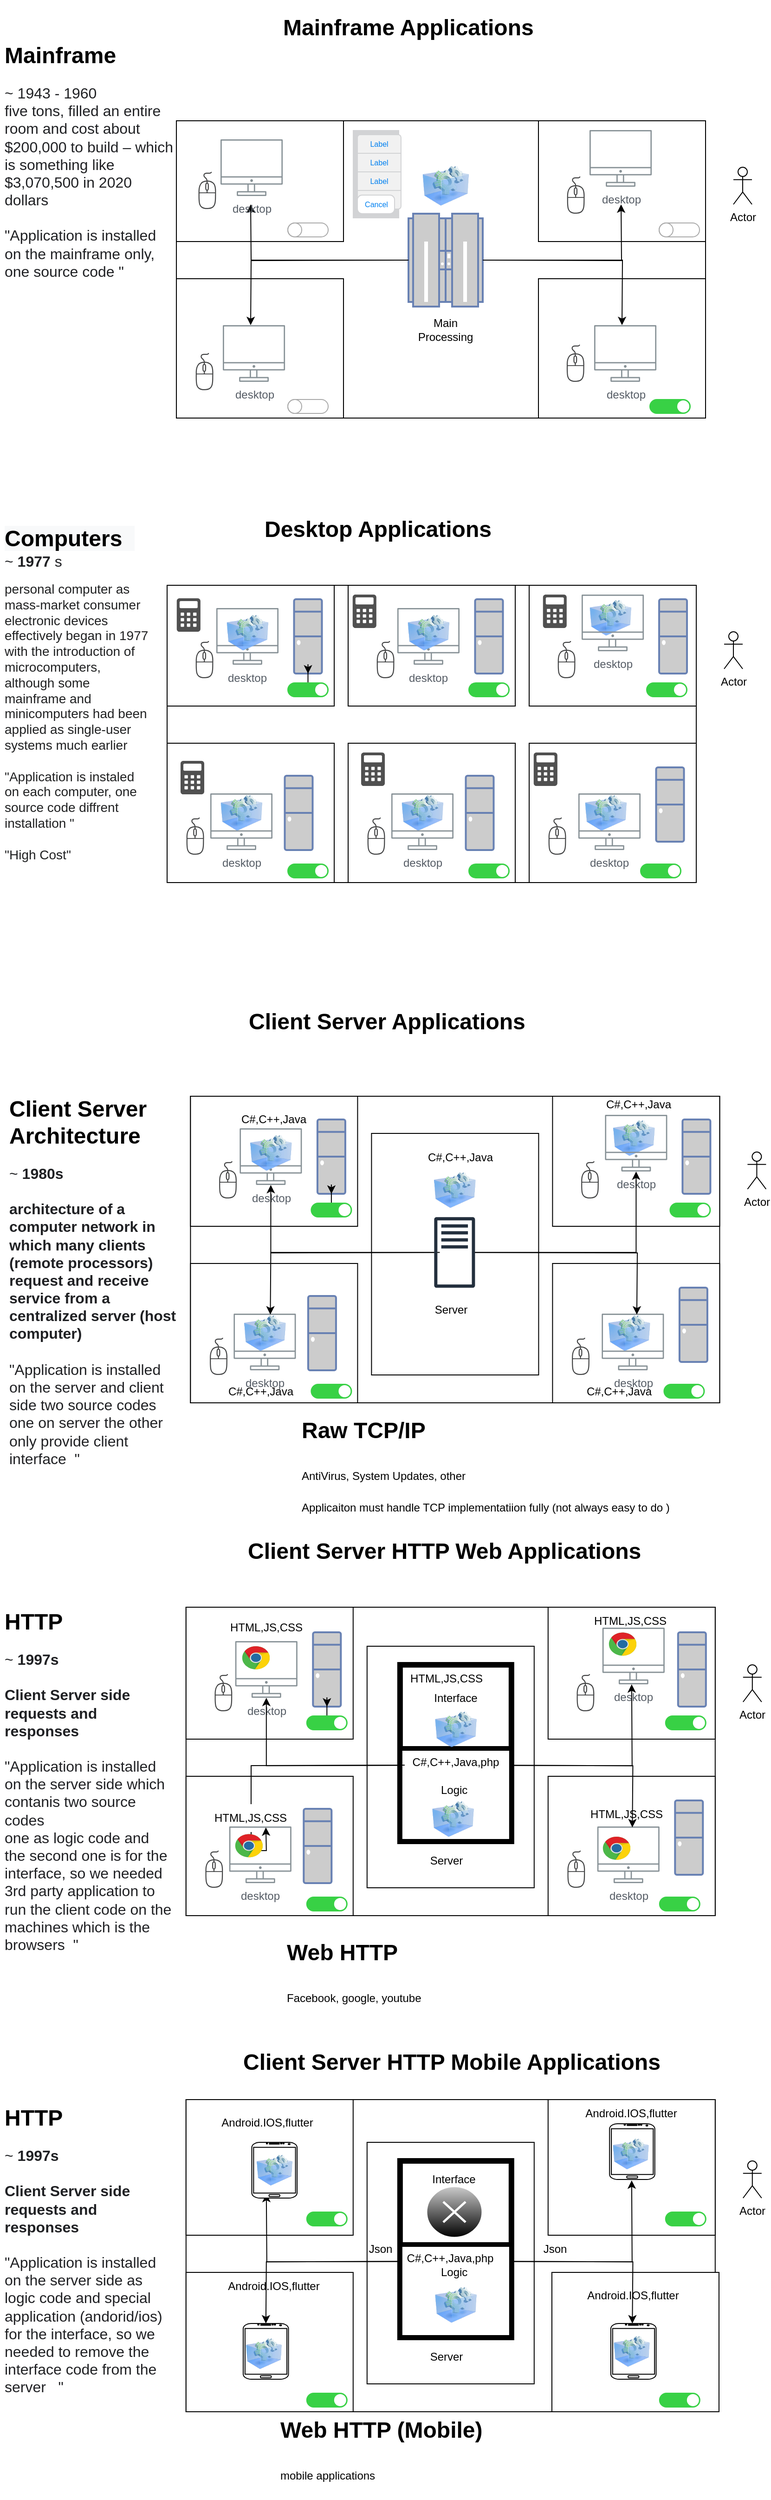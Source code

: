 <mxfile version="16.0.0" type="device"><diagram id="rJ6xb5tfbkcW3uYyiWKA" name="History"><mxGraphModel dx="1354" dy="824" grid="1" gridSize="10" guides="1" tooltips="1" connect="1" arrows="1" fold="1" page="1" pageScale="1" pageWidth="850" pageHeight="1100" math="0" shadow="0"><root><mxCell id="0"/><mxCell id="1" parent="0"/><mxCell id="RiMsrMmlG3H_39sgWtdR-1" value="" style="rounded=0;whiteSpace=wrap;html=1;" vertex="1" parent="1"><mxGeometry x="200" y="150" width="570" height="320" as="geometry"/></mxCell><mxCell id="RiMsrMmlG3H_39sgWtdR-3" value="&lt;h1&gt;Mainframe&amp;nbsp;&lt;/h1&gt;&lt;span style=&quot;color: rgb(32 , 33 , 36) ; font-family: &amp;#34;arial&amp;#34; , sans-serif ; font-size: 16px ; background-color: rgb(255 , 255 , 255)&quot;&gt;~ 1943 -&amp;nbsp;&lt;/span&gt;&lt;font color=&quot;#202124&quot; face=&quot;arial, sans-serif&quot;&gt;&lt;span style=&quot;font-size: 16px&quot;&gt;1960&lt;br&gt;&lt;/span&gt;&lt;/font&gt;&lt;span style=&quot;color: rgb(32 , 33 , 36) ; font-family: &amp;#34;arial&amp;#34; , sans-serif ; font-size: 16px ; background-color: rgb(255 , 255 , 255)&quot;&gt;five tons, filled an entire room and cost about $200,000 to build – which is something like $3,070,500 in 2020 dollars&lt;br&gt;&lt;br&gt;&quot;Application is installed on the mainframe only, one source code &quot;&lt;br&gt;&lt;/span&gt;" style="text;html=1;strokeColor=none;fillColor=none;spacing=5;spacingTop=-20;whiteSpace=wrap;overflow=hidden;rounded=0;" vertex="1" parent="1"><mxGeometry x="10.4" y="60" width="190" height="310" as="geometry"/></mxCell><mxCell id="RiMsrMmlG3H_39sgWtdR-7" value="" style="fontColor=#0066CC;verticalAlign=top;verticalLabelPosition=bottom;labelPosition=center;align=center;html=1;outlineConnect=0;fillColor=#CCCCCC;strokeColor=#6881B3;gradientColor=none;gradientDirection=north;strokeWidth=2;shape=mxgraph.networks.mainframe;" vertex="1" parent="1"><mxGeometry x="450" y="250" width="80" height="100" as="geometry"/></mxCell><mxCell id="RiMsrMmlG3H_39sgWtdR-12" value="" style="rounded=0;whiteSpace=wrap;html=1;" vertex="1" parent="1"><mxGeometry x="200" y="320" width="180" height="150" as="geometry"/></mxCell><mxCell id="RiMsrMmlG3H_39sgWtdR-13" value="" style="rounded=0;whiteSpace=wrap;html=1;" vertex="1" parent="1"><mxGeometry x="200" y="150" width="180" height="130" as="geometry"/></mxCell><mxCell id="RiMsrMmlG3H_39sgWtdR-15" value="" style="rounded=0;whiteSpace=wrap;html=1;" vertex="1" parent="1"><mxGeometry x="590" y="150" width="180" height="130" as="geometry"/></mxCell><mxCell id="RiMsrMmlG3H_39sgWtdR-17" value="" style="rounded=0;whiteSpace=wrap;html=1;" vertex="1" parent="1"><mxGeometry x="590" y="320" width="180" height="150" as="geometry"/></mxCell><mxCell id="RiMsrMmlG3H_39sgWtdR-19" value="Main Processing" style="text;html=1;strokeColor=none;fillColor=none;align=center;verticalAlign=middle;whiteSpace=wrap;rounded=0;" vertex="1" parent="1"><mxGeometry x="460" y="360" width="60" height="30" as="geometry"/></mxCell><mxCell id="RiMsrMmlG3H_39sgWtdR-23" style="edgeStyle=orthogonalEdgeStyle;rounded=0;orthogonalLoop=1;jettySize=auto;html=1;" edge="1" parent="1"><mxGeometry relative="1" as="geometry"><mxPoint x="539" y="300" as="sourcePoint"/><mxPoint x="679" y="240" as="targetPoint"/></mxGeometry></mxCell><mxCell id="RiMsrMmlG3H_39sgWtdR-22" style="edgeStyle=orthogonalEdgeStyle;rounded=0;orthogonalLoop=1;jettySize=auto;html=1;" edge="1" parent="1"><mxGeometry relative="1" as="geometry"><mxPoint x="440" y="300" as="sourcePoint"/><mxPoint x="280" y="240" as="targetPoint"/></mxGeometry></mxCell><mxCell id="RiMsrMmlG3H_39sgWtdR-25" style="edgeStyle=orthogonalEdgeStyle;rounded=0;orthogonalLoop=1;jettySize=auto;html=1;" edge="1" parent="1" source="RiMsrMmlG3H_39sgWtdR-7"><mxGeometry relative="1" as="geometry"><mxPoint x="280" y="370" as="targetPoint"/></mxGeometry></mxCell><mxCell id="RiMsrMmlG3H_39sgWtdR-24" style="edgeStyle=orthogonalEdgeStyle;rounded=0;orthogonalLoop=1;jettySize=auto;html=1;entryX=0.5;entryY=0;entryDx=0;entryDy=0;entryPerimeter=0;" edge="1" parent="1" source="RiMsrMmlG3H_39sgWtdR-7"><mxGeometry relative="1" as="geometry"><mxPoint x="680" y="370" as="targetPoint"/></mxGeometry></mxCell><mxCell id="RiMsrMmlG3H_39sgWtdR-26" value="" style="sketch=0;pointerEvents=1;shadow=0;dashed=0;html=1;strokeColor=none;fillColor=#434445;aspect=fixed;labelPosition=center;verticalLabelPosition=bottom;verticalAlign=top;align=center;outlineConnect=0;shape=mxgraph.vvd.mouse;" vertex="1" parent="1"><mxGeometry x="223.37" y="205" width="19.6" height="40" as="geometry"/></mxCell><mxCell id="RiMsrMmlG3H_39sgWtdR-27" value="" style="sketch=0;pointerEvents=1;shadow=0;dashed=0;html=1;strokeColor=none;fillColor=#434445;aspect=fixed;labelPosition=center;verticalLabelPosition=bottom;verticalAlign=top;align=center;outlineConnect=0;shape=mxgraph.vvd.mouse;" vertex="1" parent="1"><mxGeometry x="220.4" y="400" width="19.6" height="40" as="geometry"/></mxCell><mxCell id="RiMsrMmlG3H_39sgWtdR-28" value="" style="sketch=0;pointerEvents=1;shadow=0;dashed=0;html=1;strokeColor=none;fillColor=#434445;aspect=fixed;labelPosition=center;verticalLabelPosition=bottom;verticalAlign=top;align=center;outlineConnect=0;shape=mxgraph.vvd.mouse;" vertex="1" parent="1"><mxGeometry x="620" y="391" width="19.6" height="40" as="geometry"/></mxCell><mxCell id="RiMsrMmlG3H_39sgWtdR-29" value="" style="sketch=0;pointerEvents=1;shadow=0;dashed=0;html=1;strokeColor=none;fillColor=#434445;aspect=fixed;labelPosition=center;verticalLabelPosition=bottom;verticalAlign=top;align=center;outlineConnect=0;shape=mxgraph.vvd.mouse;" vertex="1" parent="1"><mxGeometry x="620.4" y="210" width="19.6" height="40" as="geometry"/></mxCell><mxCell id="RiMsrMmlG3H_39sgWtdR-30" value="Actor" style="shape=umlActor;verticalLabelPosition=bottom;verticalAlign=top;html=1;outlineConnect=0;" vertex="1" parent="1"><mxGeometry x="800" y="200" width="20" height="40" as="geometry"/></mxCell><mxCell id="RiMsrMmlG3H_39sgWtdR-32" value="" style="html=1;verticalLabelPosition=bottom;labelBackgroundColor=#ffffff;verticalAlign=top;shadow=0;dashed=0;strokeWidth=1;shape=mxgraph.ios7ui.onOffButton;buttonState=on;strokeColor=#38D145;strokeColor2=#aaaaaa;fillColor=#38D145;fillColor2=#ffffff;" vertex="1" parent="1"><mxGeometry x="710" y="450" width="43.5" height="15" as="geometry"/></mxCell><mxCell id="RiMsrMmlG3H_39sgWtdR-33" value="" style="html=1;verticalLabelPosition=bottom;labelBackgroundColor=#ffffff;verticalAlign=top;shadow=0;dashed=0;strokeWidth=1;shape=mxgraph.ios7ui.onOffButton;buttonState=off;strokeColor=#38D145;strokeColor2=#aaaaaa;fillColor=#38D145;fillColor2=#ffffff;" vertex="1" parent="1"><mxGeometry x="320" y="450" width="43.5" height="15" as="geometry"/></mxCell><mxCell id="RiMsrMmlG3H_39sgWtdR-34" value="" style="html=1;verticalLabelPosition=bottom;labelBackgroundColor=#ffffff;verticalAlign=top;shadow=0;dashed=0;strokeWidth=1;shape=mxgraph.ios7ui.onOffButton;buttonState=off;strokeColor=#38D145;strokeColor2=#aaaaaa;fillColor=#38D145;fillColor2=#ffffff;" vertex="1" parent="1"><mxGeometry x="320" y="260" width="43.5" height="15" as="geometry"/></mxCell><mxCell id="RiMsrMmlG3H_39sgWtdR-35" value="" style="html=1;verticalLabelPosition=bottom;labelBackgroundColor=#ffffff;verticalAlign=top;shadow=0;dashed=0;strokeWidth=1;shape=mxgraph.ios7ui.onOffButton;buttonState=off;strokeColor=#38D145;strokeColor2=#aaaaaa;fillColor=#38D145;fillColor2=#ffffff;" vertex="1" parent="1"><mxGeometry x="720" y="260" width="43.5" height="15" as="geometry"/></mxCell><mxCell id="RiMsrMmlG3H_39sgWtdR-36" value="" style="image;html=1;image=img/lib/clip_art/computers/Virtual_Application_128x128.png;fillColor=#B266FF;" vertex="1" parent="1"><mxGeometry x="465" y="195" width="50" height="50" as="geometry"/></mxCell><mxCell id="RiMsrMmlG3H_39sgWtdR-63" value="" style="rounded=0;whiteSpace=wrap;html=1;" vertex="1" parent="1"><mxGeometry x="190" y="650" width="570" height="320" as="geometry"/></mxCell><mxCell id="RiMsrMmlG3H_39sgWtdR-64" value="&lt;h1&gt;&lt;/h1&gt;&lt;span style=&quot;font-size: 24px ; background-color: rgb(248 , 249 , 250)&quot;&gt;&lt;b&gt;Computers&amp;nbsp;&amp;nbsp;&lt;br&gt;&lt;/b&gt;&lt;/span&gt;&lt;span style=&quot;color: rgb(32 , 33 , 36) ; font-family: &amp;#34;arial&amp;#34; , sans-serif ; font-size: 16px ; background-color: rgb(255 , 255 , 255)&quot;&gt;~&amp;nbsp;&lt;/span&gt;&lt;b style=&quot;color: rgb(32 , 33 , 36) ; font-family: &amp;#34;arial&amp;#34; , sans-serif ; font-size: 16px ; background-color: rgb(255 , 255 , 255)&quot;&gt;1977&lt;/b&gt;&lt;span style=&quot;color: rgb(32 , 33 , 36) ; font-family: &amp;#34;arial&amp;#34; , sans-serif ; font-size: 16px ; background-color: rgb(255 , 255 , 255)&quot;&gt;&amp;nbsp;&lt;/span&gt;&lt;span style=&quot;color: rgb(32 , 33 , 36) ; font-family: &amp;#34;arial&amp;#34; , sans-serif ; font-size: 16px ; background-color: rgb(255 , 255 , 255)&quot;&gt;s&lt;/span&gt;&lt;span style=&quot;color: rgba(0 , 0 , 0 , 0) ; font-family: monospace ; font-size: 0px&quot;&gt;%3CmxGraphModel%3E%3Croot%3E%3CmxCell%20id%3D%220%22%2F%3E%3CmxCell%20id%3D%221%22%20parent%3D%220%22%2F%3E%3CmxCell%20id%3D%222%22%20value%3D%22%22%20style%3D%22rounded%3D0%3BwhiteSpace%3Dwrap%3Bhtml%3D1%3B%22%20vertex%3D%221%22%20parent%3D%221%22%3E%3CmxGeometry%20x%3D%22200%22%20y%3D%22150%22%20width%3D%22570%22%20height%3D%22320%22%20as%3D%22geometry%22%2F%3E%3C%2FmxCell%3E%3CmxCell%20id%3D%223%22%20value%3D%22%26lt%3Bh1%26gt%3BMainframe%26amp%3Bnbsp%3B%26lt%3B%2Fh1%26gt%3B%26lt%3Bspan%20style%3D%26quot%3Bcolor%3A%20rgb(32%20%2C%2033%20%2C%2036)%20%3B%20font-family%3A%20%26amp%3B%2334%3Barial%26amp%3B%2334%3B%20%2C%20sans-serif%20%3B%20font-size%3A%2016px%20%3B%20background-color%3A%20rgb(255%20%2C%20255%20%2C%20255)%26quot%3B%26gt%3B~%201943%20-%26amp%3Bnbsp%3B%26lt%3B%2Fspan%26gt%3B%26lt%3Bfont%20color%3D%26quot%3B%23202124%26quot%3B%20face%3D%26quot%3Barial%2C%20sans-serif%26quot%3B%26gt%3B%26lt%3Bspan%20style%3D%26quot%3Bfont-size%3A%2016px%26quot%3B%26gt%3B1960%26lt%3B%2Fspan%26gt%3B%26lt%3B%2Ffont%26gt%3B%26lt%3Bbr%26gt%3B%26lt%3Bp%26gt%3B.%26lt%3B%2Fp%26gt%3B%22%20style%3D%22text%3Bhtml%3D1%3BstrokeColor%3Dnone%3BfillColor%3Dnone%3Bspacing%3D5%3BspacingTop%3D-20%3BwhiteSpace%3Dwrap%3Boverflow%3Dhidden%3Brounded%3D0%3B%22%20vertex%3D%221%22%20parent%3D%221%22%3E%3CmxGeometry%20x%3D%2250%22%20y%3D%2260%22%20width%3D%22190%22%20height%3D%2290%22%20as%3D%22geometry%22%2F%3E%3C%2FmxCell%3E%3CmxCell%20id%3D%224%22%20value%3D%22%22%20style%3D%22fontColor%3D%230066CC%3BverticalAlign%3Dtop%3BverticalLabelPosition%3Dbottom%3BlabelPosition%3Dcenter%3Balign%3Dcenter%3Bhtml%3D1%3BoutlineConnect%3D0%3BfillColor%3D%23CCCCCC%3BstrokeColor%3D%236881B3%3BgradientColor%3Dnone%3BgradientDirection%3Dnorth%3BstrokeWidth%3D2%3Bshape%3Dmxgraph.networks.mainframe%3B%22%20vertex%3D%221%22%20parent%3D%221%22%3E%3CmxGeometry%20x%3D%22450%22%20y%3D%22250%22%20width%3D%2280%22%20height%3D%22100%22%20as%3D%22geometry%22%2F%3E%3C%2FmxCell%3E%3CmxCell%20id%3D%225%22%20value%3D%22%22%20style%3D%22rounded%3D0%3BwhiteSpace%3Dwrap%3Bhtml%3D1%3B%22%20vertex%3D%221%22%20parent%3D%221%22%3E%3CmxGeometry%20x%3D%22200%22%20y%3D%22320%22%20width%3D%22180%22%20height%3D%22150%22%20as%3D%22geometry%22%2F%3E%3C%2FmxCell%3E%3CmxCell%20id%3D%226%22%20value%3D%22%22%20style%3D%22fontColor%3D%230066CC%3BverticalAlign%3Dtop%3BverticalLabelPosition%3Dbottom%3BlabelPosition%3Dcenter%3Balign%3Dcenter%3Bhtml%3D1%3BoutlineConnect%3D0%3BfillColor%3D%23CCCCCC%3BstrokeColor%3D%236881B3%3BgradientColor%3Dnone%3BgradientDirection%3Dnorth%3BstrokeWidth%3D2%3Bshape%3Dmxgraph.networks.video_projector_screen%3B%22%20vertex%3D%221%22%20parent%3D%221%22%3E%3CmxGeometry%20x%3D%22250%22%20y%3D%22370%22%20width%3D%2260%22%20height%3D%2250%22%20as%3D%22geometry%22%2F%3E%3C%2FmxCell%3E%3CmxCell%20id%3D%227%22%20value%3D%22%22%20style%3D%22rounded%3D0%3BwhiteSpace%3Dwrap%3Bhtml%3D1%3B%22%20vertex%3D%221%22%20parent%3D%221%22%3E%3CmxGeometry%20x%3D%22200%22%20y%3D%22150%22%20width%3D%22180%22%20height%3D%22130%22%20as%3D%22geometry%22%2F%3E%3C%2FmxCell%3E%3CmxCell%20id%3D%228%22%20value%3D%22%22%20style%3D%22fontColor%3D%230066CC%3BverticalAlign%3Dtop%3BverticalLabelPosition%3Dbottom%3BlabelPosition%3Dcenter%3Balign%3Dcenter%3Bhtml%3D1%3BoutlineConnect%3D0%3BfillColor%3D%23CCCCCC%3BstrokeColor%3D%236881B3%3BgradientColor%3Dnone%3BgradientDirection%3Dnorth%3BstrokeWidth%3D2%3Bshape%3Dmxgraph.networks.video_projector_screen%3B%22%20vertex%3D%221%22%20parent%3D%221%22%3E%3CmxGeometry%20x%3D%22250%22%20y%3D%22190%22%20width%3D%2260%22%20height%3D%2250%22%20as%3D%22geometry%22%2F%3E%3C%2FmxCell%3E%3CmxCell%20id%3D%229%22%20value%3D%22%22%20style%3D%22rounded%3D0%3BwhiteSpace%3Dwrap%3Bhtml%3D1%3B%22%20vertex%3D%221%22%20parent%3D%221%22%3E%3CmxGeometry%20x%3D%22590%22%20y%3D%22150%22%20width%3D%22180%22%20height%3D%22130%22%20as%3D%22geometry%22%2F%3E%3C%2FmxCell%3E%3CmxCell%20id%3D%2210%22%20value%3D%22%22%20style%3D%22fontColor%3D%230066CC%3BverticalAlign%3Dtop%3BverticalLabelPosition%3Dbottom%3BlabelPosition%3Dcenter%3Balign%3Dcenter%3Bhtml%3D1%3BoutlineConnect%3D0%3BfillColor%3D%23CCCCCC%3BstrokeColor%3D%236881B3%3BgradientColor%3Dnone%3BgradientDirection%3Dnorth%3BstrokeWidth%3D2%3Bshape%3Dmxgraph.networks.video_projector_screen%3B%22%20vertex%3D%221%22%20parent%3D%221%22%3E%3CmxGeometry%20x%3D%22650%22%20y%3D%22190%22%20width%3D%2260%22%20height%3D%2250%22%20as%3D%22geometry%22%2F%3E%3C%2FmxCell%3E%3CmxCell%20id%3D%2211%22%20value%3D%22%22%20style%3D%22rounded%3D0%3BwhiteSpace%3Dwrap%3Bhtml%3D1%3B%22%20vertex%3D%221%22%20parent%3D%221%22%3E%3CmxGeometry%20x%3D%22590%22%20y%3D%22320%22%20width%3D%22180%22%20height%3D%22150%22%20as%3D%22geometry%22%2F%3E%3C%2FmxCell%3E%3CmxCell%20id%3D%2212%22%20value%3D%22%22%20style%3D%22fontColor%3D%230066CC%3BverticalAlign%3Dtop%3BverticalLabelPosition%3Dbottom%3BlabelPosition%3Dcenter%3Balign%3Dcenter%3Bhtml%3D1%3BoutlineConnect%3D0%3BfillColor%3D%23CCCCCC%3BstrokeColor%3D%236881B3%3BgradientColor%3Dnone%3BgradientDirection%3Dnorth%3BstrokeWidth%3D2%3Bshape%3Dmxgraph.networks.video_projector_screen%3B%22%20vertex%3D%221%22%20parent%3D%221%22%3E%3CmxGeometry%20x%3D%22650%22%20y%3D%22370%22%20width%3D%2260%22%20height%3D%2250%22%20as%3D%22geometry%22%2F%3E%3C%2FmxCell%3E%3CmxCell%20id%3D%2213%22%20value%3D%22Main%20Processing%22%20style%3D%22text%3Bhtml%3D1%3BstrokeColor%3Dnone%3BfillColor%3Dnone%3Balign%3Dcenter%3BverticalAlign%3Dmiddle%3BwhiteSpace%3Dwrap%3Brounded%3D0%3B%22%20vertex%3D%221%22%20parent%3D%221%22%3E%3CmxGeometry%20x%3D%22460%22%20y%3D%22360%22%20width%3D%2260%22%20height%3D%2230%22%20as%3D%22geometry%22%2F%3E%3C%2FmxCell%3E%3CmxCell%20id%3D%2214%22%20style%3D%22edgeStyle%3DorthogonalEdgeStyle%3Brounded%3D0%3BorthogonalLoop%3D1%3BjettySize%3Dauto%3Bhtml%3D1%3B%22%20edge%3D%221%22%20parent%3D%221%22%3E%3CmxGeometry%20relative%3D%221%22%20as%3D%22geometry%22%3E%3CmxPoint%20x%3D%22539%22%20y%3D%22300%22%20as%3D%22sourcePoint%22%2F%3E%3CmxPoint%20x%3D%22679%22%20y%3D%22240%22%20as%3D%22targetPoint%22%2F%3E%3C%2FmxGeometry%3E%3C%2FmxCell%3E%3CmxCell%20id%3D%2215%22%20style%3D%22edgeStyle%3DorthogonalEdgeStyle%3Brounded%3D0%3BorthogonalLoop%3D1%3BjettySize%3Dauto%3Bhtml%3D1%3B%22%20edge%3D%221%22%20parent%3D%221%22%3E%3CmxGeometry%20relative%3D%221%22%20as%3D%22geometry%22%3E%3CmxPoint%20x%3D%22440%22%20y%3D%22300%22%20as%3D%22sourcePoint%22%2F%3E%3CmxPoint%20x%3D%22280%22%20y%3D%22240%22%20as%3D%22targetPoint%22%2F%3E%3C%2FmxGeometry%3E%3C%2FmxCell%3E%3CmxCell%20id%3D%2216%22%20style%3D%22edgeStyle%3DorthogonalEdgeStyle%3Brounded%3D0%3BorthogonalLoop%3D1%3BjettySize%3Dauto%3Bhtml%3D1%3B%22%20edge%3D%221%22%20source%3D%224%22%20target%3D%226%22%20parent%3D%221%22%3E%3CmxGeometry%20relative%3D%221%22%20as%3D%22geometry%22%2F%3E%3C%2FmxCell%3E%3CmxCell%20id%3D%2217%22%20style%3D%22edgeStyle%3DorthogonalEdgeStyle%3Brounded%3D0%3BorthogonalLoop%3D1%3BjettySize%3Dauto%3Bhtml%3D1%3BentryX%3D0.5%3BentryY%3D0%3BentryDx%3D0%3BentryDy%3D0%3BentryPerimeter%3D0%3B%22%20edge%3D%221%22%20source%3D%224%22%20target%3D%2212%22%20parent%3D%221%22%3E%3CmxGeometry%20relative%3D%221%22%20as%3D%22geometry%22%2F%3E%3C%2FmxCell%3E%3CmxCell%20id%3D%2218%22%20value%3D%22%22%20style%3D%22sketch%3D0%3BpointerEvents%3D1%3Bshadow%3D0%3Bdashed%3D0%3Bhtml%3D1%3BstrokeColor%3Dnone%3BfillColor%3D%23434445%3Baspect%3Dfixed%3BlabelPosition%3Dcenter%3BverticalLabelPosition%3Dbottom%3BverticalAlign%3Dtop%3Balign%3Dcenter%3BoutlineConnect%3D0%3Bshape%3Dmxgraph.vvd.mouse%3B%22%20vertex%3D%221%22%20parent%3D%221%22%3E%3CmxGeometry%20x%3D%22230.4%22%20y%3D%22210%22%20width%3D%2219.6%22%20height%3D%2240%22%20as%3D%22geometry%22%2F%3E%3C%2FmxCell%3E%3CmxCell%20id%3D%2219%22%20value%3D%22%22%20style%3D%22sketch%3D0%3BpointerEvents%3D1%3Bshadow%3D0%3Bdashed%3D0%3Bhtml%3D1%3BstrokeColor%3Dnone%3BfillColor%3D%23434445%3Baspect%3Dfixed%3BlabelPosition%3Dcenter%3BverticalLabelPosition%3Dbottom%3BverticalAlign%3Dtop%3Balign%3Dcenter%3BoutlineConnect%3D0%3Bshape%3Dmxgraph.vvd.mouse%3B%22%20vertex%3D%221%22%20parent%3D%221%22%3E%3CmxGeometry%20x%3D%22220.4%22%20y%3D%22400%22%20width%3D%2219.6%22%20height%3D%2240%22%20as%3D%22geometry%22%2F%3E%3C%2FmxCell%3E%3CmxCell%20id%3D%2220%22%20value%3D%22%22%20style%3D%22sketch%3D0%3BpointerEvents%3D1%3Bshadow%3D0%3Bdashed%3D0%3Bhtml%3D1%3BstrokeColor%3Dnone%3BfillColor%3D%23434445%3Baspect%3Dfixed%3BlabelPosition%3Dcenter%3BverticalLabelPosition%3Dbottom%3BverticalAlign%3Dtop%3Balign%3Dcenter%3BoutlineConnect%3D0%3Bshape%3Dmxgraph.vvd.mouse%3B%22%20vertex%3D%221%22%20parent%3D%221%22%3E%3CmxGeometry%20x%3D%22630.4%22%20y%3D%22390%22%20width%3D%2219.6%22%20height%3D%2240%22%20as%3D%22geometry%22%2F%3E%3C%2FmxCell%3E%3CmxCell%20id%3D%2221%22%20value%3D%22%22%20style%3D%22sketch%3D0%3BpointerEvents%3D1%3Bshadow%3D0%3Bdashed%3D0%3Bhtml%3D1%3BstrokeColor%3Dnone%3BfillColor%3D%23434445%3Baspect%3Dfixed%3BlabelPosition%3Dcenter%3BverticalLabelPosition%3Dbottom%3BverticalAlign%3Dtop%3Balign%3Dcenter%3BoutlineConnect%3D0%3Bshape%3Dmxgraph.vvd.mouse%3B%22%20vertex%3D%221%22%20parent%3D%221%22%3E%3CmxGeometry%20x%3D%22620.4%22%20y%3D%22210%22%20width%3D%2219.6%22%20height%3D%2240%22%20as%3D%22geometry%22%2F%3E%3C%2FmxCell%3E%3CmxCell%20id%3D%2222%22%20value%3D%22Actor%22%20style%3D%22shape%3DumlActor%3BverticalLabelPosition%3Dbottom%3BverticalAlign%3Dtop%3Bhtml%3D1%3BoutlineConnect%3D0%3B%22%20vertex%3D%221%22%20parent%3D%221%22%3E%3CmxGeometry%20x%3D%22800%22%20y%3D%22200%22%20width%3D%2220%22%20height%3D%2240%22%20as%3D%22geometry%22%2F%3E%3C%2FmxCell%3E%3CmxCell%20id%3D%2223%22%20value%3D%22%22%20style%3D%22html%3D1%3BverticalLabelPosition%3Dbottom%3BlabelBackgroundColor%3D%23ffffff%3BverticalAlign%3Dtop%3Bshadow%3D0%3Bdashed%3D0%3BstrokeWidth%3D1%3Bshape%3Dmxgraph.ios7ui.onOffButton%3BbuttonState%3Don%3BstrokeColor%3D%2338D145%3BstrokeColor2%3D%23aaaaaa%3BfillColor%3D%2338D145%3BfillColor2%3D%23ffffff%3B%22%20vertex%3D%221%22%20parent%3D%221%22%3E%3CmxGeometry%20x%3D%22710%22%20y%3D%22450%22%20width%3D%2243.5%22%20height%3D%2215%22%20as%3D%22geometry%22%2F%3E%3C%2FmxCell%3E%3CmxCell%20id%3D%2224%22%20value%3D%22%22%20style%3D%22html%3D1%3BverticalLabelPosition%3Dbottom%3BlabelBackgroundColor%3D%23ffffff%3BverticalAlign%3Dtop%3Bshadow%3D0%3Bdashed%3D0%3BstrokeWidth%3D1%3Bshape%3Dmxgraph.ios7ui.onOffButton%3BbuttonState%3Doff%3BstrokeColor%3D%2338D145%3BstrokeColor2%3D%23aaaaaa%3BfillColor%3D%2338D145%3BfillColor2%3D%23ffffff%3B%22%20vertex%3D%221%22%20parent%3D%221%22%3E%3CmxGeometry%20x%3D%22320%22%20y%3D%22450%22%20width%3D%2243.5%22%20height%3D%2215%22%20as%3D%22geometry%22%2F%3E%3C%2FmxCell%3E%3CmxCell%20id%3D%2225%22%20value%3D%22%22%20style%3D%22html%3D1%3BverticalLabelPosition%3Dbottom%3BlabelBackgroundColor%3D%23ffffff%3BverticalAlign%3Dtop%3Bshadow%3D0%3Bdashed%3D0%3BstrokeWidth%3D1%3Bshape%3Dmxgraph.ios7ui.onOffButton%3BbuttonState%3Doff%3BstrokeColor%3D%2338D145%3BstrokeColor2%3D%23aaaaaa%3BfillColor%3D%2338D145%3BfillColor2%3D%23ffffff%3B%22%20vertex%3D%221%22%20parent%3D%221%22%3E%3CmxGeometry%20x%3D%22320%22%20y%3D%22260%22%20width%3D%2243.5%22%20height%3D%2215%22%20as%3D%22geometry%22%2F%3E%3C%2FmxCell%3E%3CmxCell%20id%3D%2226%22%20value%3D%22%22%20style%3D%22html%3D1%3BverticalLabelPosition%3Dbottom%3BlabelBackgroundColor%3D%23ffffff%3BverticalAlign%3Dtop%3Bshadow%3D0%3Bdashed%3D0%3BstrokeWidth%3D1%3Bshape%3Dmxgraph.ios7ui.onOffButton%3BbuttonState%3Doff%3BstrokeColor%3D%2338D145%3BstrokeColor2%3D%23aaaaaa%3BfillColor%3D%2338D145%3BfillColor2%3D%23ffffff%3B%22%20vertex%3D%221%22%20parent%3D%221%22%3E%3CmxGeometry%20x%3D%22720%22%20y%3D%22260%22%20width%3D%2243.5%22%20height%3D%2215%22%20as%3D%22geometry%22%2F%3E%3C%2FmxCell%3E%3CmxCell%20id%3D%2227%22%20value%3D%22%22%20style%3D%22image%3Bhtml%3D1%3Bimage%3Dimg%2Flib%2Fclip_art%2Fcomputers%2FVirtual_Application_128x128.png%3BfillColor%3D%23B266FF%3B%22%20vertex%3D%221%22%20parent%3D%221%22%3E%3CmxGeometry%20x%3D%22465%22%20y%3D%22195%22%20width%3D%2250%22%20height%3D%2250%22%20as%3D%22geometry%22%2F%3E%3C%2FmxCell%3E%3C%2Froot%3E%3C%2FmxGraphModel%3E&lt;/span&gt;&lt;br&gt;&lt;p&gt;&lt;/p&gt;&lt;span style=&quot;color: rgb(32 , 33 , 34) ; font-family: sans-serif ; font-size: 14px ; background-color: rgb(255 , 255 , 255)&quot;&gt;personal computer as mass-market consumer electronic devices effectively began in 1977 with the introduction of microcomputers, although some mainframe and minicomputers had been applied as single-user systems much earlier&lt;br&gt;&lt;br&gt;&quot;Application is instaled on each computer, one source code diffrent installation &quot;&lt;br&gt;&lt;br&gt;&quot;High Cost&quot;&lt;br&gt;&lt;/span&gt;" style="text;html=1;strokeColor=none;fillColor=none;spacing=5;spacingTop=-20;whiteSpace=wrap;overflow=hidden;rounded=0;" vertex="1" parent="1"><mxGeometry x="10.4" y="580" width="163.25" height="390" as="geometry"/></mxCell><mxCell id="RiMsrMmlG3H_39sgWtdR-66" value="" style="rounded=0;whiteSpace=wrap;html=1;" vertex="1" parent="1"><mxGeometry x="190" y="820" width="180" height="150" as="geometry"/></mxCell><mxCell id="RiMsrMmlG3H_39sgWtdR-68" value="" style="rounded=0;whiteSpace=wrap;html=1;" vertex="1" parent="1"><mxGeometry x="190" y="650" width="180" height="130" as="geometry"/></mxCell><mxCell id="RiMsrMmlG3H_39sgWtdR-70" value="" style="rounded=0;whiteSpace=wrap;html=1;" vertex="1" parent="1"><mxGeometry x="580" y="650" width="180" height="130" as="geometry"/></mxCell><mxCell id="RiMsrMmlG3H_39sgWtdR-72" value="" style="rounded=0;whiteSpace=wrap;html=1;" vertex="1" parent="1"><mxGeometry x="580" y="820" width="180" height="150" as="geometry"/></mxCell><mxCell id="RiMsrMmlG3H_39sgWtdR-79" value="" style="sketch=0;pointerEvents=1;shadow=0;dashed=0;html=1;strokeColor=none;fillColor=#434445;aspect=fixed;labelPosition=center;verticalLabelPosition=bottom;verticalAlign=top;align=center;outlineConnect=0;shape=mxgraph.vvd.mouse;" vertex="1" parent="1"><mxGeometry x="220.4" y="710" width="19.6" height="40" as="geometry"/></mxCell><mxCell id="RiMsrMmlG3H_39sgWtdR-80" value="" style="sketch=0;pointerEvents=1;shadow=0;dashed=0;html=1;strokeColor=none;fillColor=#434445;aspect=fixed;labelPosition=center;verticalLabelPosition=bottom;verticalAlign=top;align=center;outlineConnect=0;shape=mxgraph.vvd.mouse;" vertex="1" parent="1"><mxGeometry x="210.4" y="900" width="19.6" height="40" as="geometry"/></mxCell><mxCell id="RiMsrMmlG3H_39sgWtdR-81" value="" style="sketch=0;pointerEvents=1;shadow=0;dashed=0;html=1;strokeColor=none;fillColor=#434445;aspect=fixed;labelPosition=center;verticalLabelPosition=bottom;verticalAlign=top;align=center;outlineConnect=0;shape=mxgraph.vvd.mouse;" vertex="1" parent="1"><mxGeometry x="600.4" y="900" width="19.6" height="40" as="geometry"/></mxCell><mxCell id="RiMsrMmlG3H_39sgWtdR-82" value="" style="sketch=0;pointerEvents=1;shadow=0;dashed=0;html=1;strokeColor=none;fillColor=#434445;aspect=fixed;labelPosition=center;verticalLabelPosition=bottom;verticalAlign=top;align=center;outlineConnect=0;shape=mxgraph.vvd.mouse;" vertex="1" parent="1"><mxGeometry x="610.4" y="710" width="19.6" height="40" as="geometry"/></mxCell><mxCell id="RiMsrMmlG3H_39sgWtdR-83" value="Actor" style="shape=umlActor;verticalLabelPosition=bottom;verticalAlign=top;html=1;outlineConnect=0;" vertex="1" parent="1"><mxGeometry x="790" y="700" width="20" height="40" as="geometry"/></mxCell><mxCell id="RiMsrMmlG3H_39sgWtdR-84" value="" style="html=1;verticalLabelPosition=bottom;labelBackgroundColor=#ffffff;verticalAlign=top;shadow=0;dashed=0;strokeWidth=1;shape=mxgraph.ios7ui.onOffButton;buttonState=on;strokeColor=#38D145;strokeColor2=#aaaaaa;fillColor=#38D145;fillColor2=#ffffff;" vertex="1" parent="1"><mxGeometry x="700" y="950" width="43.5" height="15" as="geometry"/></mxCell><mxCell id="RiMsrMmlG3H_39sgWtdR-88" value="" style="image;html=1;image=img/lib/clip_art/computers/Virtual_Application_128x128.png;fillColor=#B266FF;" vertex="1" parent="1"><mxGeometry x="645" y="665" width="45" height="40" as="geometry"/></mxCell><mxCell id="RiMsrMmlG3H_39sgWtdR-89" value="&lt;h1&gt;Mainframe Applications&lt;/h1&gt;" style="text;html=1;strokeColor=none;fillColor=none;spacing=5;spacingTop=-20;whiteSpace=wrap;overflow=hidden;rounded=0;" vertex="1" parent="1"><mxGeometry x="310" y="30" width="330" height="40" as="geometry"/></mxCell><mxCell id="RiMsrMmlG3H_39sgWtdR-91" value="desktop" style="sketch=0;outlineConnect=0;gradientColor=none;fontColor=#545B64;strokeColor=none;fillColor=#879196;dashed=0;verticalLabelPosition=bottom;verticalAlign=top;align=center;html=1;fontSize=12;fontStyle=0;aspect=fixed;shape=mxgraph.aws4.illustration_desktop;pointerEvents=1" vertex="1" parent="1"><mxGeometry x="242.97" y="674.5" width="67.03" height="61" as="geometry"/></mxCell><mxCell id="RiMsrMmlG3H_39sgWtdR-107" value="" style="fontColor=#0066CC;verticalAlign=top;verticalLabelPosition=bottom;labelPosition=center;align=center;html=1;outlineConnect=0;fillColor=#CCCCCC;strokeColor=#6881B3;gradientColor=none;gradientDirection=north;strokeWidth=2;shape=mxgraph.networks.desktop_pc;" vertex="1" parent="1"><mxGeometry x="326.75" y="665" width="30" height="80" as="geometry"/></mxCell><mxCell id="RiMsrMmlG3H_39sgWtdR-108" value="desktop" style="sketch=0;outlineConnect=0;gradientColor=none;fontColor=#545B64;strokeColor=none;fillColor=#879196;dashed=0;verticalLabelPosition=bottom;verticalAlign=top;align=center;html=1;fontSize=12;fontStyle=0;aspect=fixed;shape=mxgraph.aws4.illustration_desktop;pointerEvents=1" vertex="1" parent="1"><mxGeometry x="636.49" y="660" width="67.03" height="61" as="geometry"/></mxCell><mxCell id="RiMsrMmlG3H_39sgWtdR-109" value="" style="fontColor=#0066CC;verticalAlign=top;verticalLabelPosition=bottom;labelPosition=center;align=center;html=1;outlineConnect=0;fillColor=#CCCCCC;strokeColor=#6881B3;gradientColor=none;gradientDirection=north;strokeWidth=2;shape=mxgraph.networks.desktop_pc;" vertex="1" parent="1"><mxGeometry x="720" y="665" width="30" height="80" as="geometry"/></mxCell><mxCell id="RiMsrMmlG3H_39sgWtdR-110" value="desktop" style="sketch=0;outlineConnect=0;gradientColor=none;fontColor=#545B64;strokeColor=none;fillColor=#879196;dashed=0;verticalLabelPosition=bottom;verticalAlign=top;align=center;html=1;fontSize=12;fontStyle=0;aspect=fixed;shape=mxgraph.aws4.illustration_desktop;pointerEvents=1" vertex="1" parent="1"><mxGeometry x="236.48" y="874" width="67.03" height="61" as="geometry"/></mxCell><mxCell id="RiMsrMmlG3H_39sgWtdR-111" value="" style="fontColor=#0066CC;verticalAlign=top;verticalLabelPosition=bottom;labelPosition=center;align=center;html=1;outlineConnect=0;fillColor=#CCCCCC;strokeColor=#6881B3;gradientColor=none;gradientDirection=north;strokeWidth=2;shape=mxgraph.networks.desktop_pc;" vertex="1" parent="1"><mxGeometry x="316.75" y="855" width="30" height="80" as="geometry"/></mxCell><mxCell id="RiMsrMmlG3H_39sgWtdR-112" value="desktop" style="sketch=0;outlineConnect=0;gradientColor=none;fontColor=#545B64;strokeColor=none;fillColor=#879196;dashed=0;verticalLabelPosition=bottom;verticalAlign=top;align=center;html=1;fontSize=12;fontStyle=0;aspect=fixed;shape=mxgraph.aws4.illustration_desktop;pointerEvents=1" vertex="1" parent="1"><mxGeometry x="632.97" y="874" width="67.03" height="61" as="geometry"/></mxCell><mxCell id="RiMsrMmlG3H_39sgWtdR-113" value="" style="fontColor=#0066CC;verticalAlign=top;verticalLabelPosition=bottom;labelPosition=center;align=center;html=1;outlineConnect=0;fillColor=#CCCCCC;strokeColor=#6881B3;gradientColor=none;gradientDirection=north;strokeWidth=2;shape=mxgraph.networks.desktop_pc;" vertex="1" parent="1"><mxGeometry x="716.75" y="846" width="30" height="80" as="geometry"/></mxCell><mxCell id="RiMsrMmlG3H_39sgWtdR-115" value="" style="html=1;verticalLabelPosition=bottom;labelBackgroundColor=#ffffff;verticalAlign=top;shadow=0;dashed=0;strokeWidth=1;shape=mxgraph.ios7ui.onOffButton;buttonState=on;strokeColor=#38D145;strokeColor2=#aaaaaa;fillColor=#38D145;fillColor2=#ffffff;" vertex="1" parent="1"><mxGeometry x="706.5" y="755" width="43.5" height="15" as="geometry"/></mxCell><mxCell id="RiMsrMmlG3H_39sgWtdR-132" value="" style="edgeStyle=orthogonalEdgeStyle;rounded=0;orthogonalLoop=1;jettySize=auto;html=1;" edge="1" parent="1" source="RiMsrMmlG3H_39sgWtdR-116" target="RiMsrMmlG3H_39sgWtdR-107"><mxGeometry relative="1" as="geometry"/></mxCell><mxCell id="RiMsrMmlG3H_39sgWtdR-116" value="" style="html=1;verticalLabelPosition=bottom;labelBackgroundColor=#ffffff;verticalAlign=top;shadow=0;dashed=0;strokeWidth=1;shape=mxgraph.ios7ui.onOffButton;buttonState=on;strokeColor=#38D145;strokeColor2=#aaaaaa;fillColor=#38D145;fillColor2=#ffffff;" vertex="1" parent="1"><mxGeometry x="320" y="755" width="43.5" height="15" as="geometry"/></mxCell><mxCell id="RiMsrMmlG3H_39sgWtdR-117" value="" style="html=1;verticalLabelPosition=bottom;labelBackgroundColor=#ffffff;verticalAlign=top;shadow=0;dashed=0;strokeWidth=1;shape=mxgraph.ios7ui.onOffButton;buttonState=on;strokeColor=#38D145;strokeColor2=#aaaaaa;fillColor=#38D145;fillColor2=#ffffff;" vertex="1" parent="1"><mxGeometry x="320" y="950" width="43.5" height="15" as="geometry"/></mxCell><mxCell id="RiMsrMmlG3H_39sgWtdR-119" value="" style="image;html=1;image=img/lib/clip_art/computers/Virtual_Application_128x128.png;fillColor=#B266FF;" vertex="1" parent="1"><mxGeometry x="253.99" y="681" width="45" height="40" as="geometry"/></mxCell><mxCell id="RiMsrMmlG3H_39sgWtdR-120" value="" style="image;html=1;image=img/lib/clip_art/computers/Virtual_Application_128x128.png;fillColor=#B266FF;" vertex="1" parent="1"><mxGeometry x="640" y="875" width="45" height="40" as="geometry"/></mxCell><mxCell id="RiMsrMmlG3H_39sgWtdR-121" value="" style="image;html=1;image=img/lib/clip_art/computers/Virtual_Application_128x128.png;fillColor=#B266FF;" vertex="1" parent="1"><mxGeometry x="247.5" y="875" width="45" height="40" as="geometry"/></mxCell><mxCell id="RiMsrMmlG3H_39sgWtdR-122" value="" style="rounded=0;whiteSpace=wrap;html=1;" vertex="1" parent="1"><mxGeometry x="385" y="820" width="180" height="150" as="geometry"/></mxCell><mxCell id="RiMsrMmlG3H_39sgWtdR-123" value="" style="sketch=0;pointerEvents=1;shadow=0;dashed=0;html=1;strokeColor=none;fillColor=#434445;aspect=fixed;labelPosition=center;verticalLabelPosition=bottom;verticalAlign=top;align=center;outlineConnect=0;shape=mxgraph.vvd.mouse;" vertex="1" parent="1"><mxGeometry x="405.4" y="900" width="19.6" height="40" as="geometry"/></mxCell><mxCell id="RiMsrMmlG3H_39sgWtdR-124" value="" style="fontColor=#0066CC;verticalAlign=top;verticalLabelPosition=bottom;labelPosition=center;align=center;html=1;outlineConnect=0;fillColor=#CCCCCC;strokeColor=#6881B3;gradientColor=none;gradientDirection=north;strokeWidth=2;shape=mxgraph.networks.desktop_pc;" vertex="1" parent="1"><mxGeometry x="511.75" y="855" width="30" height="80" as="geometry"/></mxCell><mxCell id="RiMsrMmlG3H_39sgWtdR-125" value="" style="html=1;verticalLabelPosition=bottom;labelBackgroundColor=#ffffff;verticalAlign=top;shadow=0;dashed=0;strokeWidth=1;shape=mxgraph.ios7ui.onOffButton;buttonState=on;strokeColor=#38D145;strokeColor2=#aaaaaa;fillColor=#38D145;fillColor2=#ffffff;" vertex="1" parent="1"><mxGeometry x="515" y="950" width="43.5" height="15" as="geometry"/></mxCell><mxCell id="RiMsrMmlG3H_39sgWtdR-126" value="" style="image;html=1;image=img/lib/clip_art/computers/Virtual_Application_128x128.png;fillColor=#B266FF;" vertex="1" parent="1"><mxGeometry x="442.5" y="875" width="45" height="40" as="geometry"/></mxCell><mxCell id="RiMsrMmlG3H_39sgWtdR-139" value="" style="rounded=0;whiteSpace=wrap;html=1;" vertex="1" parent="1"><mxGeometry x="385" y="650" width="180" height="130" as="geometry"/></mxCell><mxCell id="RiMsrMmlG3H_39sgWtdR-140" value="" style="sketch=0;pointerEvents=1;shadow=0;dashed=0;html=1;strokeColor=none;fillColor=#434445;aspect=fixed;labelPosition=center;verticalLabelPosition=bottom;verticalAlign=top;align=center;outlineConnect=0;shape=mxgraph.vvd.mouse;" vertex="1" parent="1"><mxGeometry x="415.4" y="710" width="19.6" height="40" as="geometry"/></mxCell><mxCell id="RiMsrMmlG3H_39sgWtdR-141" value="desktop" style="sketch=0;outlineConnect=0;gradientColor=none;fontColor=#545B64;strokeColor=none;fillColor=#879196;dashed=0;verticalLabelPosition=bottom;verticalAlign=top;align=center;html=1;fontSize=12;fontStyle=0;aspect=fixed;shape=mxgraph.aws4.illustration_desktop;pointerEvents=1" vertex="1" parent="1"><mxGeometry x="437.97" y="674.5" width="67.03" height="61" as="geometry"/></mxCell><mxCell id="RiMsrMmlG3H_39sgWtdR-142" value="" style="fontColor=#0066CC;verticalAlign=top;verticalLabelPosition=bottom;labelPosition=center;align=center;html=1;outlineConnect=0;fillColor=#CCCCCC;strokeColor=#6881B3;gradientColor=none;gradientDirection=north;strokeWidth=2;shape=mxgraph.networks.desktop_pc;" vertex="1" parent="1"><mxGeometry x="521.75" y="665" width="30" height="80" as="geometry"/></mxCell><mxCell id="RiMsrMmlG3H_39sgWtdR-143" value="" style="html=1;verticalLabelPosition=bottom;labelBackgroundColor=#ffffff;verticalAlign=top;shadow=0;dashed=0;strokeWidth=1;shape=mxgraph.ios7ui.onOffButton;buttonState=on;strokeColor=#38D145;strokeColor2=#aaaaaa;fillColor=#38D145;fillColor2=#ffffff;" vertex="1" parent="1"><mxGeometry x="515" y="755" width="43.5" height="15" as="geometry"/></mxCell><mxCell id="RiMsrMmlG3H_39sgWtdR-144" value="" style="image;html=1;image=img/lib/clip_art/computers/Virtual_Application_128x128.png;fillColor=#B266FF;" vertex="1" parent="1"><mxGeometry x="448.99" y="681" width="45" height="40" as="geometry"/></mxCell><mxCell id="RiMsrMmlG3H_39sgWtdR-145" value="desktop" style="sketch=0;outlineConnect=0;gradientColor=none;fontColor=#545B64;strokeColor=none;fillColor=#879196;dashed=0;verticalLabelPosition=bottom;verticalAlign=top;align=center;html=1;fontSize=12;fontStyle=0;aspect=fixed;shape=mxgraph.aws4.illustration_desktop;pointerEvents=1" vertex="1" parent="1"><mxGeometry x="431.48" y="874" width="67.03" height="61" as="geometry"/></mxCell><mxCell id="RiMsrMmlG3H_39sgWtdR-146" value="desktop" style="sketch=0;outlineConnect=0;gradientColor=none;fontColor=#545B64;strokeColor=none;fillColor=#879196;dashed=0;verticalLabelPosition=bottom;verticalAlign=top;align=center;html=1;fontSize=12;fontStyle=0;aspect=fixed;shape=mxgraph.aws4.illustration_desktop;pointerEvents=1" vertex="1" parent="1"><mxGeometry x="250.0" y="370" width="67.03" height="61" as="geometry"/></mxCell><mxCell id="RiMsrMmlG3H_39sgWtdR-147" value="desktop" style="sketch=0;outlineConnect=0;gradientColor=none;fontColor=#545B64;strokeColor=none;fillColor=#879196;dashed=0;verticalLabelPosition=bottom;verticalAlign=top;align=center;html=1;fontSize=12;fontStyle=0;aspect=fixed;shape=mxgraph.aws4.illustration_desktop;pointerEvents=1" vertex="1" parent="1"><mxGeometry x="247.5" y="170" width="67.03" height="61" as="geometry"/></mxCell><mxCell id="RiMsrMmlG3H_39sgWtdR-148" value="desktop" style="sketch=0;outlineConnect=0;gradientColor=none;fontColor=#545B64;strokeColor=none;fillColor=#879196;dashed=0;verticalLabelPosition=bottom;verticalAlign=top;align=center;html=1;fontSize=12;fontStyle=0;aspect=fixed;shape=mxgraph.aws4.illustration_desktop;pointerEvents=1" vertex="1" parent="1"><mxGeometry x="645" y="160" width="67.03" height="61" as="geometry"/></mxCell><mxCell id="RiMsrMmlG3H_39sgWtdR-149" value="desktop" style="sketch=0;outlineConnect=0;gradientColor=none;fontColor=#545B64;strokeColor=none;fillColor=#879196;dashed=0;verticalLabelPosition=bottom;verticalAlign=top;align=center;html=1;fontSize=12;fontStyle=0;aspect=fixed;shape=mxgraph.aws4.illustration_desktop;pointerEvents=1" vertex="1" parent="1"><mxGeometry x="650" y="370" width="67.03" height="61" as="geometry"/></mxCell><mxCell id="RiMsrMmlG3H_39sgWtdR-151" value="" style="sketch=0;pointerEvents=1;shadow=0;dashed=0;html=1;strokeColor=none;fillColor=#505050;labelPosition=center;verticalLabelPosition=bottom;verticalAlign=top;outlineConnect=0;align=center;shape=mxgraph.office.concepts.calculator;" vertex="1" parent="1"><mxGeometry x="204.48" y="839" width="25.52" height="36" as="geometry"/></mxCell><mxCell id="RiMsrMmlG3H_39sgWtdR-152" value="" style="sketch=0;pointerEvents=1;shadow=0;dashed=0;html=1;strokeColor=none;fillColor=#505050;labelPosition=center;verticalLabelPosition=bottom;verticalAlign=top;outlineConnect=0;align=center;shape=mxgraph.office.concepts.calculator;" vertex="1" parent="1"><mxGeometry x="399" y="830" width="25.52" height="36" as="geometry"/></mxCell><mxCell id="RiMsrMmlG3H_39sgWtdR-153" value="" style="sketch=0;pointerEvents=1;shadow=0;dashed=0;html=1;strokeColor=none;fillColor=#505050;labelPosition=center;verticalLabelPosition=bottom;verticalAlign=top;outlineConnect=0;align=center;shape=mxgraph.office.concepts.calculator;" vertex="1" parent="1"><mxGeometry x="584.88" y="830" width="25.52" height="36" as="geometry"/></mxCell><mxCell id="RiMsrMmlG3H_39sgWtdR-154" value="" style="sketch=0;pointerEvents=1;shadow=0;dashed=0;html=1;strokeColor=none;fillColor=#505050;labelPosition=center;verticalLabelPosition=bottom;verticalAlign=top;outlineConnect=0;align=center;shape=mxgraph.office.concepts.calculator;" vertex="1" parent="1"><mxGeometry x="594.88" y="660" width="25.52" height="36" as="geometry"/></mxCell><mxCell id="RiMsrMmlG3H_39sgWtdR-155" value="" style="sketch=0;pointerEvents=1;shadow=0;dashed=0;html=1;strokeColor=none;fillColor=#505050;labelPosition=center;verticalLabelPosition=bottom;verticalAlign=top;outlineConnect=0;align=center;shape=mxgraph.office.concepts.calculator;" vertex="1" parent="1"><mxGeometry x="389.88" y="660" width="25.52" height="36" as="geometry"/></mxCell><mxCell id="RiMsrMmlG3H_39sgWtdR-156" value="" style="sketch=0;pointerEvents=1;shadow=0;dashed=0;html=1;strokeColor=none;fillColor=#505050;labelPosition=center;verticalLabelPosition=bottom;verticalAlign=top;outlineConnect=0;align=center;shape=mxgraph.office.concepts.calculator;" vertex="1" parent="1"><mxGeometry x="200.4" y="664" width="25.52" height="36" as="geometry"/></mxCell><mxCell id="RiMsrMmlG3H_39sgWtdR-161" value="" style="shape=rect;rSize=3;strokeColor=none;fillColor=#D2D3D5;gradientColor=none;shadow=0;" vertex="1" parent="1"><mxGeometry x="390" y="160" width="50" height="95" as="geometry"/></mxCell><mxCell id="RiMsrMmlG3H_39sgWtdR-162" value="Label" style="html=1;strokeWidth=1;shadow=0;dashed=0;shape=mxgraph.ios7ui.topButton;rSize=3;strokeColor=#D2D3D5;fontSize=8;fillColor=#F1F1F1;fontColor=#0080F0;resizeWidth=1;" vertex="1" parent="RiMsrMmlG3H_39sgWtdR-161"><mxGeometry width="46.951" height="20" relative="1" as="geometry"><mxPoint x="5" y="5" as="offset"/></mxGeometry></mxCell><mxCell id="RiMsrMmlG3H_39sgWtdR-163" value="Label" style="shape=rect;html=1;strokeColor=#D2D3D5;fontSize=8;fillColor=#F1F1F1;fontColor=#0080F0;resizeWidth=1;" vertex="1" parent="RiMsrMmlG3H_39sgWtdR-161"><mxGeometry width="46.951" height="20" relative="1" as="geometry"><mxPoint x="5" y="25" as="offset"/></mxGeometry></mxCell><mxCell id="RiMsrMmlG3H_39sgWtdR-164" value="Label" style="shape=rect;html=1;strokeColor=#D2D3D5;fontSize=8;fillColor=#F1F1F1;fontColor=#0080F0;resizeWidth=1;" vertex="1" parent="RiMsrMmlG3H_39sgWtdR-161"><mxGeometry width="46.951" height="20" relative="1" as="geometry"><mxPoint x="5" y="45" as="offset"/></mxGeometry></mxCell><mxCell id="RiMsrMmlG3H_39sgWtdR-165" value="Label" style="html=1;strokeWidth=1;shadow=0;dashed=0;shape=mxgraph.ios7ui.bottomButton;rSize=3;strokeColor=#D2D3D5;fontSize=8;fillColor=#F1F1F1;fontColor=#0080F0;resizeWidth=1;" vertex="1" parent="RiMsrMmlG3H_39sgWtdR-161"><mxGeometry width="46.951" height="20" relative="1" as="geometry"><mxPoint x="5" y="65" as="offset"/></mxGeometry></mxCell><mxCell id="RiMsrMmlG3H_39sgWtdR-166" value="Cancel" style="html=1;strokeWidth=1;shadow=0;dashed=0;shape=mxgraph.ios7ui.marginRect;rx=5;ry=5;rectMargin=5;strokeColor=#D2D3D5;fontSize=8;fillColor=#ffffff;fontColor=#0080F0;resizeWidth=1;" vertex="1" parent="RiMsrMmlG3H_39sgWtdR-161"><mxGeometry y="1" width="50" height="30" relative="1" as="geometry"><mxPoint y="-30" as="offset"/></mxGeometry></mxCell><mxCell id="RiMsrMmlG3H_39sgWtdR-167" value="" style="rounded=0;whiteSpace=wrap;html=1;" vertex="1" parent="1"><mxGeometry x="215.2" y="1200" width="570" height="330" as="geometry"/></mxCell><mxCell id="RiMsrMmlG3H_39sgWtdR-168" value="" style="rounded=0;whiteSpace=wrap;html=1;" vertex="1" parent="1"><mxGeometry x="215.2" y="1380" width="180" height="150" as="geometry"/></mxCell><mxCell id="RiMsrMmlG3H_39sgWtdR-169" value="" style="rounded=0;whiteSpace=wrap;html=1;" vertex="1" parent="1"><mxGeometry x="215.2" y="1200" width="180" height="140" as="geometry"/></mxCell><mxCell id="RiMsrMmlG3H_39sgWtdR-170" value="" style="rounded=0;whiteSpace=wrap;html=1;" vertex="1" parent="1"><mxGeometry x="605.2" y="1200" width="180" height="140" as="geometry"/></mxCell><mxCell id="RiMsrMmlG3H_39sgWtdR-171" value="" style="rounded=0;whiteSpace=wrap;html=1;" vertex="1" parent="1"><mxGeometry x="605.2" y="1380" width="180" height="150" as="geometry"/></mxCell><mxCell id="RiMsrMmlG3H_39sgWtdR-172" value="" style="sketch=0;pointerEvents=1;shadow=0;dashed=0;html=1;strokeColor=none;fillColor=#434445;aspect=fixed;labelPosition=center;verticalLabelPosition=bottom;verticalAlign=top;align=center;outlineConnect=0;shape=mxgraph.vvd.mouse;" vertex="1" parent="1"><mxGeometry x="245.6" y="1270" width="19.6" height="40" as="geometry"/></mxCell><mxCell id="RiMsrMmlG3H_39sgWtdR-173" value="" style="sketch=0;pointerEvents=1;shadow=0;dashed=0;html=1;strokeColor=none;fillColor=#434445;aspect=fixed;labelPosition=center;verticalLabelPosition=bottom;verticalAlign=top;align=center;outlineConnect=0;shape=mxgraph.vvd.mouse;" vertex="1" parent="1"><mxGeometry x="235.6" y="1460" width="19.6" height="40" as="geometry"/></mxCell><mxCell id="RiMsrMmlG3H_39sgWtdR-174" value="" style="sketch=0;pointerEvents=1;shadow=0;dashed=0;html=1;strokeColor=none;fillColor=#434445;aspect=fixed;labelPosition=center;verticalLabelPosition=bottom;verticalAlign=top;align=center;outlineConnect=0;shape=mxgraph.vvd.mouse;" vertex="1" parent="1"><mxGeometry x="625.6" y="1460" width="19.6" height="40" as="geometry"/></mxCell><mxCell id="RiMsrMmlG3H_39sgWtdR-175" value="" style="sketch=0;pointerEvents=1;shadow=0;dashed=0;html=1;strokeColor=none;fillColor=#434445;aspect=fixed;labelPosition=center;verticalLabelPosition=bottom;verticalAlign=top;align=center;outlineConnect=0;shape=mxgraph.vvd.mouse;" vertex="1" parent="1"><mxGeometry x="635.6" y="1270" width="19.6" height="40" as="geometry"/></mxCell><mxCell id="RiMsrMmlG3H_39sgWtdR-176" value="Actor" style="shape=umlActor;verticalLabelPosition=bottom;verticalAlign=top;html=1;outlineConnect=0;" vertex="1" parent="1"><mxGeometry x="815.2" y="1260" width="20" height="40" as="geometry"/></mxCell><mxCell id="RiMsrMmlG3H_39sgWtdR-177" value="" style="html=1;verticalLabelPosition=bottom;labelBackgroundColor=#ffffff;verticalAlign=top;shadow=0;dashed=0;strokeWidth=1;shape=mxgraph.ios7ui.onOffButton;buttonState=on;strokeColor=#38D145;strokeColor2=#aaaaaa;fillColor=#38D145;fillColor2=#ffffff;" vertex="1" parent="1"><mxGeometry x="725.2" y="1510" width="43.5" height="15" as="geometry"/></mxCell><mxCell id="RiMsrMmlG3H_39sgWtdR-178" value="" style="image;html=1;image=img/lib/clip_art/computers/Virtual_Application_128x128.png;fillColor=#B266FF;" vertex="1" parent="1"><mxGeometry x="670.2" y="1225" width="45" height="40" as="geometry"/></mxCell><mxCell id="RiMsrMmlG3H_39sgWtdR-179" value="desktop" style="sketch=0;outlineConnect=0;gradientColor=none;fontColor=#545B64;strokeColor=none;fillColor=#879196;dashed=0;verticalLabelPosition=bottom;verticalAlign=top;align=center;html=1;fontSize=12;fontStyle=0;aspect=fixed;shape=mxgraph.aws4.illustration_desktop;pointerEvents=1" vertex="1" parent="1"><mxGeometry x="268.17" y="1234.5" width="67.03" height="61" as="geometry"/></mxCell><mxCell id="RiMsrMmlG3H_39sgWtdR-180" value="" style="fontColor=#0066CC;verticalAlign=top;verticalLabelPosition=bottom;labelPosition=center;align=center;html=1;outlineConnect=0;fillColor=#CCCCCC;strokeColor=#6881B3;gradientColor=none;gradientDirection=north;strokeWidth=2;shape=mxgraph.networks.desktop_pc;" vertex="1" parent="1"><mxGeometry x="351.95" y="1225" width="30" height="80" as="geometry"/></mxCell><mxCell id="RiMsrMmlG3H_39sgWtdR-181" value="desktop" style="sketch=0;outlineConnect=0;gradientColor=none;fontColor=#545B64;strokeColor=none;fillColor=#879196;dashed=0;verticalLabelPosition=bottom;verticalAlign=top;align=center;html=1;fontSize=12;fontStyle=0;aspect=fixed;shape=mxgraph.aws4.illustration_desktop;pointerEvents=1" vertex="1" parent="1"><mxGeometry x="661.69" y="1220" width="67.03" height="61" as="geometry"/></mxCell><mxCell id="RiMsrMmlG3H_39sgWtdR-182" value="" style="fontColor=#0066CC;verticalAlign=top;verticalLabelPosition=bottom;labelPosition=center;align=center;html=1;outlineConnect=0;fillColor=#CCCCCC;strokeColor=#6881B3;gradientColor=none;gradientDirection=north;strokeWidth=2;shape=mxgraph.networks.desktop_pc;" vertex="1" parent="1"><mxGeometry x="745.2" y="1225" width="30" height="80" as="geometry"/></mxCell><mxCell id="RiMsrMmlG3H_39sgWtdR-183" value="desktop" style="sketch=0;outlineConnect=0;gradientColor=none;fontColor=#545B64;strokeColor=none;fillColor=#879196;dashed=0;verticalLabelPosition=bottom;verticalAlign=top;align=center;html=1;fontSize=12;fontStyle=0;aspect=fixed;shape=mxgraph.aws4.illustration_desktop;pointerEvents=1" vertex="1" parent="1"><mxGeometry x="261.68" y="1434" width="67.03" height="61" as="geometry"/></mxCell><mxCell id="RiMsrMmlG3H_39sgWtdR-184" value="" style="fontColor=#0066CC;verticalAlign=top;verticalLabelPosition=bottom;labelPosition=center;align=center;html=1;outlineConnect=0;fillColor=#CCCCCC;strokeColor=#6881B3;gradientColor=none;gradientDirection=north;strokeWidth=2;shape=mxgraph.networks.desktop_pc;" vertex="1" parent="1"><mxGeometry x="341.95" y="1415" width="30" height="80" as="geometry"/></mxCell><mxCell id="RiMsrMmlG3H_39sgWtdR-185" value="desktop" style="sketch=0;outlineConnect=0;gradientColor=none;fontColor=#545B64;strokeColor=none;fillColor=#879196;dashed=0;verticalLabelPosition=bottom;verticalAlign=top;align=center;html=1;fontSize=12;fontStyle=0;aspect=fixed;shape=mxgraph.aws4.illustration_desktop;pointerEvents=1" vertex="1" parent="1"><mxGeometry x="658.17" y="1434" width="67.03" height="61" as="geometry"/></mxCell><mxCell id="RiMsrMmlG3H_39sgWtdR-186" value="" style="fontColor=#0066CC;verticalAlign=top;verticalLabelPosition=bottom;labelPosition=center;align=center;html=1;outlineConnect=0;fillColor=#CCCCCC;strokeColor=#6881B3;gradientColor=none;gradientDirection=north;strokeWidth=2;shape=mxgraph.networks.desktop_pc;" vertex="1" parent="1"><mxGeometry x="741.95" y="1406" width="30" height="80" as="geometry"/></mxCell><mxCell id="RiMsrMmlG3H_39sgWtdR-187" value="" style="html=1;verticalLabelPosition=bottom;labelBackgroundColor=#ffffff;verticalAlign=top;shadow=0;dashed=0;strokeWidth=1;shape=mxgraph.ios7ui.onOffButton;buttonState=on;strokeColor=#38D145;strokeColor2=#aaaaaa;fillColor=#38D145;fillColor2=#ffffff;" vertex="1" parent="1"><mxGeometry x="731.7" y="1315" width="43.5" height="15" as="geometry"/></mxCell><mxCell id="RiMsrMmlG3H_39sgWtdR-188" value="" style="edgeStyle=orthogonalEdgeStyle;rounded=0;orthogonalLoop=1;jettySize=auto;html=1;" edge="1" parent="1" source="RiMsrMmlG3H_39sgWtdR-189" target="RiMsrMmlG3H_39sgWtdR-180"><mxGeometry relative="1" as="geometry"/></mxCell><mxCell id="RiMsrMmlG3H_39sgWtdR-189" value="" style="html=1;verticalLabelPosition=bottom;labelBackgroundColor=#ffffff;verticalAlign=top;shadow=0;dashed=0;strokeWidth=1;shape=mxgraph.ios7ui.onOffButton;buttonState=on;strokeColor=#38D145;strokeColor2=#aaaaaa;fillColor=#38D145;fillColor2=#ffffff;" vertex="1" parent="1"><mxGeometry x="345.2" y="1315" width="43.5" height="15" as="geometry"/></mxCell><mxCell id="RiMsrMmlG3H_39sgWtdR-190" value="" style="html=1;verticalLabelPosition=bottom;labelBackgroundColor=#ffffff;verticalAlign=top;shadow=0;dashed=0;strokeWidth=1;shape=mxgraph.ios7ui.onOffButton;buttonState=on;strokeColor=#38D145;strokeColor2=#aaaaaa;fillColor=#38D145;fillColor2=#ffffff;" vertex="1" parent="1"><mxGeometry x="345.2" y="1510" width="43.5" height="15" as="geometry"/></mxCell><mxCell id="RiMsrMmlG3H_39sgWtdR-191" value="" style="image;html=1;image=img/lib/clip_art/computers/Virtual_Application_128x128.png;fillColor=#B266FF;" vertex="1" parent="1"><mxGeometry x="279.19" y="1241" width="45" height="40" as="geometry"/></mxCell><mxCell id="RiMsrMmlG3H_39sgWtdR-192" value="" style="image;html=1;image=img/lib/clip_art/computers/Virtual_Application_128x128.png;fillColor=#B266FF;" vertex="1" parent="1"><mxGeometry x="665.2" y="1435" width="45" height="40" as="geometry"/></mxCell><mxCell id="RiMsrMmlG3H_39sgWtdR-193" value="" style="image;html=1;image=img/lib/clip_art/computers/Virtual_Application_128x128.png;fillColor=#B266FF;" vertex="1" parent="1"><mxGeometry x="272.7" y="1435" width="45" height="40" as="geometry"/></mxCell><mxCell id="RiMsrMmlG3H_39sgWtdR-194" value="" style="rounded=0;whiteSpace=wrap;html=1;" vertex="1" parent="1"><mxGeometry x="410.2" y="1240" width="180" height="260" as="geometry"/></mxCell><mxCell id="RiMsrMmlG3H_39sgWtdR-217" style="edgeStyle=orthogonalEdgeStyle;rounded=0;orthogonalLoop=1;jettySize=auto;html=1;" edge="1" parent="1" source="RiMsrMmlG3H_39sgWtdR-212" target="RiMsrMmlG3H_39sgWtdR-181"><mxGeometry relative="1" as="geometry"/></mxCell><mxCell id="RiMsrMmlG3H_39sgWtdR-218" style="edgeStyle=orthogonalEdgeStyle;rounded=0;orthogonalLoop=1;jettySize=auto;html=1;entryX=0.75;entryY=0;entryDx=0;entryDy=0;" edge="1" parent="1"><mxGeometry relative="1" as="geometry"><mxPoint x="518.7" y="1368.1" as="sourcePoint"/><mxPoint x="695.95" y="1435" as="targetPoint"/></mxGeometry></mxCell><mxCell id="RiMsrMmlG3H_39sgWtdR-219" style="edgeStyle=orthogonalEdgeStyle;rounded=0;orthogonalLoop=1;jettySize=auto;html=1;" edge="1" parent="1" source="RiMsrMmlG3H_39sgWtdR-212" target="RiMsrMmlG3H_39sgWtdR-179"><mxGeometry relative="1" as="geometry"/></mxCell><mxCell id="RiMsrMmlG3H_39sgWtdR-220" style="edgeStyle=orthogonalEdgeStyle;rounded=0;orthogonalLoop=1;jettySize=auto;html=1;entryX=0.5;entryY=0;entryDx=0;entryDy=0;" edge="1" parent="1"><mxGeometry relative="1" as="geometry"><mxPoint x="483.7" y="1368.1" as="sourcePoint"/><mxPoint x="301.2" y="1435" as="targetPoint"/></mxGeometry></mxCell><mxCell id="RiMsrMmlG3H_39sgWtdR-212" value="" style="sketch=0;outlineConnect=0;fontColor=#232F3E;gradientColor=none;fillColor=#232F3D;strokeColor=none;dashed=0;verticalLabelPosition=bottom;verticalAlign=top;align=center;html=1;fontSize=12;fontStyle=0;aspect=fixed;pointerEvents=1;shape=mxgraph.aws4.traditional_server;" vertex="1" parent="1"><mxGeometry x="477.7" y="1330" width="44" height="76.27" as="geometry"/></mxCell><mxCell id="RiMsrMmlG3H_39sgWtdR-221" value="&lt;h1&gt;&lt;b&gt;Client Server Architecture&lt;/b&gt;&lt;br&gt;&lt;/h1&gt;&lt;span style=&quot;color: rgb(32 , 33 , 36) ; font-family: &amp;#34;arial&amp;#34; , sans-serif ; font-size: 16px ; background-color: rgb(255 , 255 , 255)&quot;&gt;~&amp;nbsp;&lt;/span&gt;&lt;b style=&quot;color: rgb(32 , 33 , 36) ; font-family: &amp;#34;arial&amp;#34; , sans-serif ; font-size: 16px ; background-color: rgb(255 , 255 , 255)&quot;&gt;1980s&lt;/b&gt;&lt;span style=&quot;color: rgb(32 , 33 , 36) ; font-family: &amp;#34;arial&amp;#34; , sans-serif ; font-size: 16px ; background-color: rgb(255 , 255 , 255)&quot;&gt;&amp;nbsp;&lt;/span&gt;&lt;font color=&quot;#202124&quot; face=&quot;arial, sans-serif&quot;&gt;&lt;span style=&quot;font-size: 16px&quot;&gt;&lt;br&gt;&lt;br&gt;&lt;/span&gt;&lt;/font&gt;&lt;b style=&quot;color: rgb(32 , 33 , 36) ; font-family: &amp;#34;arial&amp;#34; , sans-serif ; font-size: 16px ; background-color: rgb(255 , 255 , 255)&quot;&gt;architecture of a computer network in which many clients (remote processors) request and receive service from a centralized server (host computer)&lt;/b&gt;&lt;span style=&quot;color: rgb(32 , 33 , 36) ; font-family: &amp;#34;arial&amp;#34; , sans-serif ; font-size: 16px ; background-color: rgb(255 , 255 , 255)&quot;&gt;&lt;br&gt;&lt;br&gt;&quot;Application is installed on the server and client side two source codes&amp;nbsp;&lt;br&gt;one on server the other only provide client interface&amp;nbsp; &quot;&lt;br&gt;&lt;/span&gt;" style="text;html=1;strokeColor=none;fillColor=none;spacing=5;spacingTop=-20;whiteSpace=wrap;overflow=hidden;rounded=0;" vertex="1" parent="1"><mxGeometry x="15.2" y="1194" width="190" height="446" as="geometry"/></mxCell><mxCell id="RiMsrMmlG3H_39sgWtdR-222" value="Server" style="text;html=1;strokeColor=none;fillColor=none;align=center;verticalAlign=middle;whiteSpace=wrap;rounded=0;" vertex="1" parent="1"><mxGeometry x="465.72" y="1415" width="60" height="30" as="geometry"/></mxCell><mxCell id="RiMsrMmlG3H_39sgWtdR-223" value="&lt;h1&gt;Client Server Applications&lt;/h1&gt;" style="text;html=1;strokeColor=none;fillColor=none;spacing=5;spacingTop=-20;whiteSpace=wrap;overflow=hidden;rounded=0;" vertex="1" parent="1"><mxGeometry x="272.7" y="1100" width="480" height="76" as="geometry"/></mxCell><mxCell id="RiMsrMmlG3H_39sgWtdR-224" value="" style="image;html=1;image=img/lib/clip_art/computers/Virtual_Application_128x128.png;fillColor=#B266FF;" vertex="1" parent="1"><mxGeometry x="477.2" y="1281" width="45" height="40" as="geometry"/></mxCell><mxCell id="RiMsrMmlG3H_39sgWtdR-225" value="&lt;h1&gt;Desktop Applications&lt;/h1&gt;" style="text;html=1;strokeColor=none;fillColor=none;spacing=5;spacingTop=-20;whiteSpace=wrap;overflow=hidden;rounded=0;" vertex="1" parent="1"><mxGeometry x="290" y="570" width="330" height="40" as="geometry"/></mxCell><mxCell id="RiMsrMmlG3H_39sgWtdR-226" value="&lt;h1&gt;&lt;span&gt;Raw TCP/IP&amp;nbsp;&lt;/span&gt;&lt;/h1&gt;&lt;h1&gt;&lt;span style=&quot;font-size: 12px ; font-weight: 400&quot;&gt;AntiVirus, System Updates, other&lt;/span&gt;&lt;/h1&gt;&lt;div&gt;Applicaiton must handle TCP implementatiion fully (not always easy to do )&lt;/div&gt;" style="text;html=1;strokeColor=none;fillColor=none;spacing=5;spacingTop=-20;whiteSpace=wrap;overflow=hidden;rounded=0;" vertex="1" parent="1"><mxGeometry x="329.6" y="1540" width="406.53" height="130" as="geometry"/></mxCell><mxCell id="RiMsrMmlG3H_39sgWtdR-227" value="" style="rounded=0;whiteSpace=wrap;html=1;" vertex="1" parent="1"><mxGeometry x="210.4" y="1750" width="570" height="332" as="geometry"/></mxCell><mxCell id="RiMsrMmlG3H_39sgWtdR-228" value="" style="rounded=0;whiteSpace=wrap;html=1;" vertex="1" parent="1"><mxGeometry x="210.4" y="1932" width="180" height="150" as="geometry"/></mxCell><mxCell id="RiMsrMmlG3H_39sgWtdR-229" value="" style="rounded=0;whiteSpace=wrap;html=1;" vertex="1" parent="1"><mxGeometry x="210.4" y="1750" width="180" height="142" as="geometry"/></mxCell><mxCell id="RiMsrMmlG3H_39sgWtdR-230" value="" style="rounded=0;whiteSpace=wrap;html=1;" vertex="1" parent="1"><mxGeometry x="600.4" y="1750" width="180" height="142" as="geometry"/></mxCell><mxCell id="RiMsrMmlG3H_39sgWtdR-231" value="" style="rounded=0;whiteSpace=wrap;html=1;" vertex="1" parent="1"><mxGeometry x="600.4" y="1932" width="180" height="150" as="geometry"/></mxCell><mxCell id="RiMsrMmlG3H_39sgWtdR-232" value="" style="sketch=0;pointerEvents=1;shadow=0;dashed=0;html=1;strokeColor=none;fillColor=#434445;aspect=fixed;labelPosition=center;verticalLabelPosition=bottom;verticalAlign=top;align=center;outlineConnect=0;shape=mxgraph.vvd.mouse;" vertex="1" parent="1"><mxGeometry x="240.8" y="1822" width="19.6" height="40" as="geometry"/></mxCell><mxCell id="RiMsrMmlG3H_39sgWtdR-233" value="" style="sketch=0;pointerEvents=1;shadow=0;dashed=0;html=1;strokeColor=none;fillColor=#434445;aspect=fixed;labelPosition=center;verticalLabelPosition=bottom;verticalAlign=top;align=center;outlineConnect=0;shape=mxgraph.vvd.mouse;" vertex="1" parent="1"><mxGeometry x="230.8" y="2012" width="19.6" height="40" as="geometry"/></mxCell><mxCell id="RiMsrMmlG3H_39sgWtdR-234" value="" style="sketch=0;pointerEvents=1;shadow=0;dashed=0;html=1;strokeColor=none;fillColor=#434445;aspect=fixed;labelPosition=center;verticalLabelPosition=bottom;verticalAlign=top;align=center;outlineConnect=0;shape=mxgraph.vvd.mouse;" vertex="1" parent="1"><mxGeometry x="620.8" y="2012" width="19.6" height="40" as="geometry"/></mxCell><mxCell id="RiMsrMmlG3H_39sgWtdR-235" value="" style="sketch=0;pointerEvents=1;shadow=0;dashed=0;html=1;strokeColor=none;fillColor=#434445;aspect=fixed;labelPosition=center;verticalLabelPosition=bottom;verticalAlign=top;align=center;outlineConnect=0;shape=mxgraph.vvd.mouse;" vertex="1" parent="1"><mxGeometry x="630.8" y="1822" width="19.6" height="40" as="geometry"/></mxCell><mxCell id="RiMsrMmlG3H_39sgWtdR-236" value="Actor" style="shape=umlActor;verticalLabelPosition=bottom;verticalAlign=top;html=1;outlineConnect=0;" vertex="1" parent="1"><mxGeometry x="810.4" y="1812" width="20" height="40" as="geometry"/></mxCell><mxCell id="RiMsrMmlG3H_39sgWtdR-237" value="" style="html=1;verticalLabelPosition=bottom;labelBackgroundColor=#ffffff;verticalAlign=top;shadow=0;dashed=0;strokeWidth=1;shape=mxgraph.ios7ui.onOffButton;buttonState=on;strokeColor=#38D145;strokeColor2=#aaaaaa;fillColor=#38D145;fillColor2=#ffffff;" vertex="1" parent="1"><mxGeometry x="720.4" y="2062" width="43.5" height="15" as="geometry"/></mxCell><mxCell id="RiMsrMmlG3H_39sgWtdR-239" value="desktop" style="sketch=0;outlineConnect=0;gradientColor=none;fontColor=#545B64;strokeColor=none;fillColor=#879196;dashed=0;verticalLabelPosition=bottom;verticalAlign=top;align=center;html=1;fontSize=12;fontStyle=0;aspect=fixed;shape=mxgraph.aws4.illustration_desktop;pointerEvents=1" vertex="1" parent="1"><mxGeometry x="263.37" y="1786.5" width="67.03" height="61" as="geometry"/></mxCell><mxCell id="RiMsrMmlG3H_39sgWtdR-240" value="" style="fontColor=#0066CC;verticalAlign=top;verticalLabelPosition=bottom;labelPosition=center;align=center;html=1;outlineConnect=0;fillColor=#CCCCCC;strokeColor=#6881B3;gradientColor=none;gradientDirection=north;strokeWidth=2;shape=mxgraph.networks.desktop_pc;" vertex="1" parent="1"><mxGeometry x="347.15" y="1777" width="30" height="80" as="geometry"/></mxCell><mxCell id="RiMsrMmlG3H_39sgWtdR-242" value="" style="fontColor=#0066CC;verticalAlign=top;verticalLabelPosition=bottom;labelPosition=center;align=center;html=1;outlineConnect=0;fillColor=#CCCCCC;strokeColor=#6881B3;gradientColor=none;gradientDirection=north;strokeWidth=2;shape=mxgraph.networks.desktop_pc;" vertex="1" parent="1"><mxGeometry x="740.4" y="1777" width="30" height="80" as="geometry"/></mxCell><mxCell id="RiMsrMmlG3H_39sgWtdR-243" value="desktop" style="sketch=0;outlineConnect=0;gradientColor=none;fontColor=#545B64;strokeColor=none;fillColor=#879196;dashed=0;verticalLabelPosition=bottom;verticalAlign=top;align=center;html=1;fontSize=12;fontStyle=0;aspect=fixed;shape=mxgraph.aws4.illustration_desktop;pointerEvents=1" vertex="1" parent="1"><mxGeometry x="256.88" y="1986" width="67.03" height="61" as="geometry"/></mxCell><mxCell id="RiMsrMmlG3H_39sgWtdR-244" value="" style="fontColor=#0066CC;verticalAlign=top;verticalLabelPosition=bottom;labelPosition=center;align=center;html=1;outlineConnect=0;fillColor=#CCCCCC;strokeColor=#6881B3;gradientColor=none;gradientDirection=north;strokeWidth=2;shape=mxgraph.networks.desktop_pc;" vertex="1" parent="1"><mxGeometry x="337.15" y="1967" width="30" height="80" as="geometry"/></mxCell><mxCell id="RiMsrMmlG3H_39sgWtdR-245" value="desktop" style="sketch=0;outlineConnect=0;gradientColor=none;fontColor=#545B64;strokeColor=none;fillColor=#879196;dashed=0;verticalLabelPosition=bottom;verticalAlign=top;align=center;html=1;fontSize=12;fontStyle=0;aspect=fixed;shape=mxgraph.aws4.illustration_desktop;pointerEvents=1" vertex="1" parent="1"><mxGeometry x="653.37" y="1986" width="67.03" height="61" as="geometry"/></mxCell><mxCell id="RiMsrMmlG3H_39sgWtdR-246" value="" style="fontColor=#0066CC;verticalAlign=top;verticalLabelPosition=bottom;labelPosition=center;align=center;html=1;outlineConnect=0;fillColor=#CCCCCC;strokeColor=#6881B3;gradientColor=none;gradientDirection=north;strokeWidth=2;shape=mxgraph.networks.desktop_pc;" vertex="1" parent="1"><mxGeometry x="737.15" y="1958" width="30" height="80" as="geometry"/></mxCell><mxCell id="RiMsrMmlG3H_39sgWtdR-247" value="" style="html=1;verticalLabelPosition=bottom;labelBackgroundColor=#ffffff;verticalAlign=top;shadow=0;dashed=0;strokeWidth=1;shape=mxgraph.ios7ui.onOffButton;buttonState=on;strokeColor=#38D145;strokeColor2=#aaaaaa;fillColor=#38D145;fillColor2=#ffffff;" vertex="1" parent="1"><mxGeometry x="726.9" y="1867" width="43.5" height="15" as="geometry"/></mxCell><mxCell id="RiMsrMmlG3H_39sgWtdR-248" value="" style="edgeStyle=orthogonalEdgeStyle;rounded=0;orthogonalLoop=1;jettySize=auto;html=1;" edge="1" parent="1" source="RiMsrMmlG3H_39sgWtdR-249" target="RiMsrMmlG3H_39sgWtdR-240"><mxGeometry relative="1" as="geometry"/></mxCell><mxCell id="RiMsrMmlG3H_39sgWtdR-249" value="" style="html=1;verticalLabelPosition=bottom;labelBackgroundColor=#ffffff;verticalAlign=top;shadow=0;dashed=0;strokeWidth=1;shape=mxgraph.ios7ui.onOffButton;buttonState=on;strokeColor=#38D145;strokeColor2=#aaaaaa;fillColor=#38D145;fillColor2=#ffffff;" vertex="1" parent="1"><mxGeometry x="340.4" y="1867" width="43.5" height="15" as="geometry"/></mxCell><mxCell id="RiMsrMmlG3H_39sgWtdR-250" value="" style="html=1;verticalLabelPosition=bottom;labelBackgroundColor=#ffffff;verticalAlign=top;shadow=0;dashed=0;strokeWidth=1;shape=mxgraph.ios7ui.onOffButton;buttonState=on;strokeColor=#38D145;strokeColor2=#aaaaaa;fillColor=#38D145;fillColor2=#ffffff;" vertex="1" parent="1"><mxGeometry x="340.4" y="2062" width="43.5" height="15" as="geometry"/></mxCell><mxCell id="RiMsrMmlG3H_39sgWtdR-254" value="" style="rounded=0;whiteSpace=wrap;html=1;" vertex="1" parent="1"><mxGeometry x="405.4" y="1792" width="180" height="260" as="geometry"/></mxCell><mxCell id="RiMsrMmlG3H_39sgWtdR-259" style="edgeStyle=orthogonalEdgeStyle;rounded=0;orthogonalLoop=1;jettySize=auto;html=1;" edge="1" parent="1"><mxGeometry relative="1" as="geometry"><mxPoint x="516.9" y="1920.1" as="sourcePoint"/><mxPoint x="690.42" y="1832.956" as="targetPoint"/></mxGeometry></mxCell><mxCell id="RiMsrMmlG3H_39sgWtdR-260" style="edgeStyle=orthogonalEdgeStyle;rounded=0;orthogonalLoop=1;jettySize=auto;html=1;entryX=0.75;entryY=0;entryDx=0;entryDy=0;" edge="1" parent="1"><mxGeometry relative="1" as="geometry"><mxPoint x="513.9" y="1920.1" as="sourcePoint"/><mxPoint x="691.15" y="1987" as="targetPoint"/></mxGeometry></mxCell><mxCell id="RiMsrMmlG3H_39sgWtdR-261" style="edgeStyle=orthogonalEdgeStyle;rounded=0;orthogonalLoop=1;jettySize=auto;html=1;" edge="1" parent="1" target="RiMsrMmlG3H_39sgWtdR-239"><mxGeometry relative="1" as="geometry"><mxPoint x="472.9" y="1920.1" as="sourcePoint"/></mxGeometry></mxCell><mxCell id="RiMsrMmlG3H_39sgWtdR-262" style="edgeStyle=orthogonalEdgeStyle;rounded=0;orthogonalLoop=1;jettySize=auto;html=1;entryX=0.5;entryY=0;entryDx=0;entryDy=0;startArrow=none;" edge="1" parent="1" source="RiMsrMmlG3H_39sgWtdR-343"><mxGeometry relative="1" as="geometry"><mxPoint x="478.9" y="1920.1" as="sourcePoint"/><mxPoint x="296.4" y="1987" as="targetPoint"/></mxGeometry></mxCell><mxCell id="RiMsrMmlG3H_39sgWtdR-264" value="&lt;h1&gt;&lt;b&gt;HTTP&lt;/b&gt;&lt;br&gt;&lt;/h1&gt;&lt;span style=&quot;color: rgb(32 , 33 , 36) ; font-family: &amp;#34;arial&amp;#34; , sans-serif ; font-size: 16px ; background-color: rgb(255 , 255 , 255)&quot;&gt;~&amp;nbsp;&lt;/span&gt;&lt;b style=&quot;color: rgb(32 , 33 , 36) ; font-family: &amp;#34;arial&amp;#34; , sans-serif ; font-size: 16px ; background-color: rgb(255 , 255 , 255)&quot;&gt;1997s&lt;/b&gt;&lt;span style=&quot;color: rgb(32 , 33 , 36) ; font-family: &amp;#34;arial&amp;#34; , sans-serif ; font-size: 16px ; background-color: rgb(255 , 255 , 255)&quot;&gt;&amp;nbsp;&lt;/span&gt;&lt;font color=&quot;#202124&quot; face=&quot;arial, sans-serif&quot;&gt;&lt;span style=&quot;font-size: 16px&quot;&gt;&lt;br&gt;&lt;br&gt;&lt;/span&gt;&lt;/font&gt;&lt;span style=&quot;color: rgb(32 , 33 , 36) ; font-family: &amp;#34;arial&amp;#34; , sans-serif ; font-size: 16px ; background-color: rgb(255 , 255 , 255)&quot;&gt;&lt;b&gt;Client Server side requests and responses&amp;nbsp;&lt;br&gt;&lt;/b&gt;&lt;br&gt;&quot;Application is installed on the server side which contanis two source codes&amp;nbsp;&lt;br&gt;one as logic code and the second one is for the interface, so we needed 3rd party application to run the client code on the machines which is the browsers&amp;nbsp; &quot;&lt;br&gt;&lt;/span&gt;" style="text;html=1;strokeColor=none;fillColor=none;spacing=5;spacingTop=-20;whiteSpace=wrap;overflow=hidden;rounded=0;" vertex="1" parent="1"><mxGeometry x="10.4" y="1746" width="190" height="446" as="geometry"/></mxCell><mxCell id="RiMsrMmlG3H_39sgWtdR-265" value="Server" style="text;html=1;strokeColor=none;fillColor=none;align=center;verticalAlign=middle;whiteSpace=wrap;rounded=0;" vertex="1" parent="1"><mxGeometry x="460.92" y="2008" width="60" height="30" as="geometry"/></mxCell><mxCell id="RiMsrMmlG3H_39sgWtdR-266" value="&lt;h1&gt;Client Server HTTP Web Applications&lt;/h1&gt;" style="text;html=1;strokeColor=none;fillColor=none;spacing=5;spacingTop=-20;whiteSpace=wrap;overflow=hidden;rounded=0;" vertex="1" parent="1"><mxGeometry x="271.58" y="1670" width="480" height="76" as="geometry"/></mxCell><mxCell id="RiMsrMmlG3H_39sgWtdR-269" value="desktop" style="sketch=0;outlineConnect=0;gradientColor=none;fontColor=#545B64;strokeColor=none;fillColor=#879196;dashed=0;verticalLabelPosition=bottom;verticalAlign=top;align=center;html=1;fontSize=12;fontStyle=0;aspect=fixed;shape=mxgraph.aws4.illustration_desktop;pointerEvents=1" vertex="1" parent="1"><mxGeometry x="658.89" y="1772" width="67.03" height="61" as="geometry"/></mxCell><mxCell id="RiMsrMmlG3H_39sgWtdR-271" value="" style="rounded=0;whiteSpace=wrap;html=1;strokeWidth=6;" vertex="1" parent="1"><mxGeometry x="440.92" y="1812" width="120" height="190" as="geometry"/></mxCell><mxCell id="RiMsrMmlG3H_39sgWtdR-272" value="" style="rounded=0;whiteSpace=wrap;html=1;strokeWidth=5;" vertex="1" parent="1"><mxGeometry x="440.92" y="1902" width="120" height="100" as="geometry"/></mxCell><mxCell id="RiMsrMmlG3H_39sgWtdR-270" value="" style="image;html=1;image=img/lib/clip_art/computers/Virtual_Application_128x128.png;fillColor=#B266FF;" vertex="1" parent="1"><mxGeometry x="478.42" y="1861" width="45" height="41" as="geometry"/></mxCell><mxCell id="RiMsrMmlG3H_39sgWtdR-268" value="&lt;h1&gt;&lt;span&gt;Web HTTP&lt;/span&gt;&lt;/h1&gt;&lt;h1&gt;&lt;span style=&quot;font-size: 12px ; font-weight: 400&quot;&gt;Facebook, google, youtube&lt;/span&gt;&lt;/h1&gt;&lt;div&gt;&lt;br&gt;&lt;/div&gt;" style="text;html=1;strokeColor=none;fillColor=none;spacing=5;spacingTop=-20;whiteSpace=wrap;overflow=hidden;rounded=0;" vertex="1" parent="1"><mxGeometry x="313.91" y="2102" width="406.53" height="88" as="geometry"/></mxCell><mxCell id="RiMsrMmlG3H_39sgWtdR-267" value="" style="image;html=1;image=img/lib/clip_art/computers/Virtual_Application_128x128.png;fillColor=#B266FF;" vertex="1" parent="1"><mxGeometry x="475.4" y="1958" width="45" height="40" as="geometry"/></mxCell><mxCell id="RiMsrMmlG3H_39sgWtdR-273" value="Interface" style="text;html=1;strokeColor=none;fillColor=none;align=center;verticalAlign=middle;whiteSpace=wrap;rounded=0;" vertex="1" parent="1"><mxGeometry x="470.92" y="1833" width="60" height="30" as="geometry"/></mxCell><mxCell id="RiMsrMmlG3H_39sgWtdR-274" value="Logic&amp;nbsp;" style="text;html=1;strokeColor=none;fillColor=none;align=center;verticalAlign=middle;whiteSpace=wrap;rounded=0;" vertex="1" parent="1"><mxGeometry x="470.92" y="1932" width="60" height="30" as="geometry"/></mxCell><mxCell id="RiMsrMmlG3H_39sgWtdR-275" value="" style="dashed=0;outlineConnect=0;html=1;align=center;labelPosition=center;verticalLabelPosition=bottom;verticalAlign=top;shape=mxgraph.weblogos.chrome;strokeWidth=5;fillColor=#B266FF;" vertex="1" parent="1"><mxGeometry x="270.92" y="1792" width="30" height="25.4" as="geometry"/></mxCell><mxCell id="RiMsrMmlG3H_39sgWtdR-276" value="" style="dashed=0;outlineConnect=0;html=1;align=center;labelPosition=center;verticalLabelPosition=bottom;verticalAlign=top;shape=mxgraph.weblogos.chrome;strokeWidth=5;fillColor=#B266FF;" vertex="1" parent="1"><mxGeometry x="263.37" y="1994.3" width="30" height="25.4" as="geometry"/></mxCell><mxCell id="RiMsrMmlG3H_39sgWtdR-277" value="" style="dashed=0;outlineConnect=0;html=1;align=center;labelPosition=center;verticalLabelPosition=bottom;verticalAlign=top;shape=mxgraph.weblogos.chrome;strokeWidth=5;fillColor=#B266FF;" vertex="1" parent="1"><mxGeometry x="659.43" y="1997" width="30" height="25.4" as="geometry"/></mxCell><mxCell id="RiMsrMmlG3H_39sgWtdR-278" value="" style="dashed=0;outlineConnect=0;html=1;align=center;labelPosition=center;verticalLabelPosition=bottom;verticalAlign=top;shape=mxgraph.weblogos.chrome;strokeWidth=5;fillColor=#B266FF;" vertex="1" parent="1"><mxGeometry x="665.92" y="1777.3" width="30" height="25.4" as="geometry"/></mxCell><mxCell id="RiMsrMmlG3H_39sgWtdR-279" value="" style="rounded=0;whiteSpace=wrap;html=1;" vertex="1" parent="1"><mxGeometry x="210.4" y="2280" width="570" height="336" as="geometry"/></mxCell><mxCell id="RiMsrMmlG3H_39sgWtdR-280" value="" style="rounded=0;whiteSpace=wrap;html=1;" vertex="1" parent="1"><mxGeometry x="210.4" y="2466" width="180" height="150" as="geometry"/></mxCell><mxCell id="RiMsrMmlG3H_39sgWtdR-281" value="" style="rounded=0;whiteSpace=wrap;html=1;" vertex="1" parent="1"><mxGeometry x="210.4" y="2280" width="180" height="146" as="geometry"/></mxCell><mxCell id="RiMsrMmlG3H_39sgWtdR-282" value="" style="rounded=0;whiteSpace=wrap;html=1;" vertex="1" parent="1"><mxGeometry x="600.4" y="2280" width="180" height="146" as="geometry"/></mxCell><mxCell id="RiMsrMmlG3H_39sgWtdR-283" value="" style="rounded=0;whiteSpace=wrap;html=1;" vertex="1" parent="1"><mxGeometry x="604.48" y="2466" width="180" height="150" as="geometry"/></mxCell><mxCell id="RiMsrMmlG3H_39sgWtdR-288" value="Actor" style="shape=umlActor;verticalLabelPosition=bottom;verticalAlign=top;html=1;outlineConnect=0;" vertex="1" parent="1"><mxGeometry x="810.4" y="2346" width="20" height="40" as="geometry"/></mxCell><mxCell id="RiMsrMmlG3H_39sgWtdR-289" value="" style="html=1;verticalLabelPosition=bottom;labelBackgroundColor=#ffffff;verticalAlign=top;shadow=0;dashed=0;strokeWidth=1;shape=mxgraph.ios7ui.onOffButton;buttonState=on;strokeColor=#38D145;strokeColor2=#aaaaaa;fillColor=#38D145;fillColor2=#ffffff;" vertex="1" parent="1"><mxGeometry x="720.4" y="2596" width="43.5" height="15" as="geometry"/></mxCell><mxCell id="RiMsrMmlG3H_39sgWtdR-297" value="" style="html=1;verticalLabelPosition=bottom;labelBackgroundColor=#ffffff;verticalAlign=top;shadow=0;dashed=0;strokeWidth=1;shape=mxgraph.ios7ui.onOffButton;buttonState=on;strokeColor=#38D145;strokeColor2=#aaaaaa;fillColor=#38D145;fillColor2=#ffffff;" vertex="1" parent="1"><mxGeometry x="726.9" y="2401" width="43.5" height="15" as="geometry"/></mxCell><mxCell id="RiMsrMmlG3H_39sgWtdR-299" value="" style="html=1;verticalLabelPosition=bottom;labelBackgroundColor=#ffffff;verticalAlign=top;shadow=0;dashed=0;strokeWidth=1;shape=mxgraph.ios7ui.onOffButton;buttonState=on;strokeColor=#38D145;strokeColor2=#aaaaaa;fillColor=#38D145;fillColor2=#ffffff;" vertex="1" parent="1"><mxGeometry x="340.4" y="2401" width="43.5" height="15" as="geometry"/></mxCell><mxCell id="RiMsrMmlG3H_39sgWtdR-300" value="" style="html=1;verticalLabelPosition=bottom;labelBackgroundColor=#ffffff;verticalAlign=top;shadow=0;dashed=0;strokeWidth=1;shape=mxgraph.ios7ui.onOffButton;buttonState=on;strokeColor=#38D145;strokeColor2=#aaaaaa;fillColor=#38D145;fillColor2=#ffffff;" vertex="1" parent="1"><mxGeometry x="340.4" y="2596" width="43.5" height="15" as="geometry"/></mxCell><mxCell id="RiMsrMmlG3H_39sgWtdR-301" value="" style="rounded=0;whiteSpace=wrap;html=1;" vertex="1" parent="1"><mxGeometry x="405.4" y="2326" width="180" height="260" as="geometry"/></mxCell><mxCell id="RiMsrMmlG3H_39sgWtdR-306" style="edgeStyle=orthogonalEdgeStyle;rounded=0;orthogonalLoop=1;jettySize=auto;html=1;" edge="1" parent="1"><mxGeometry relative="1" as="geometry"><mxPoint x="516.9" y="2454.1" as="sourcePoint"/><mxPoint x="690.42" y="2366.956" as="targetPoint"/></mxGeometry></mxCell><mxCell id="RiMsrMmlG3H_39sgWtdR-307" style="edgeStyle=orthogonalEdgeStyle;rounded=0;orthogonalLoop=1;jettySize=auto;html=1;entryX=0.75;entryY=0;entryDx=0;entryDy=0;" edge="1" parent="1"><mxGeometry relative="1" as="geometry"><mxPoint x="513.9" y="2454.1" as="sourcePoint"/><mxPoint x="691.15" y="2521" as="targetPoint"/></mxGeometry></mxCell><mxCell id="RiMsrMmlG3H_39sgWtdR-308" style="edgeStyle=orthogonalEdgeStyle;rounded=0;orthogonalLoop=1;jettySize=auto;html=1;" edge="1" parent="1"><mxGeometry relative="1" as="geometry"><mxPoint x="472.9" y="2454.1" as="sourcePoint"/><mxPoint x="296.9" y="2381.456" as="targetPoint"/></mxGeometry></mxCell><mxCell id="RiMsrMmlG3H_39sgWtdR-309" style="edgeStyle=orthogonalEdgeStyle;rounded=0;orthogonalLoop=1;jettySize=auto;html=1;entryX=0.5;entryY=0;entryDx=0;entryDy=0;" edge="1" parent="1"><mxGeometry relative="1" as="geometry"><mxPoint x="478.9" y="2454.1" as="sourcePoint"/><mxPoint x="296.4" y="2521" as="targetPoint"/></mxGeometry></mxCell><mxCell id="RiMsrMmlG3H_39sgWtdR-310" value="&lt;h1&gt;&lt;b&gt;HTTP&lt;/b&gt;&lt;br&gt;&lt;/h1&gt;&lt;span style=&quot;color: rgb(32 , 33 , 36) ; font-family: &amp;#34;arial&amp;#34; , sans-serif ; font-size: 16px ; background-color: rgb(255 , 255 , 255)&quot;&gt;~&amp;nbsp;&lt;/span&gt;&lt;b style=&quot;color: rgb(32 , 33 , 36) ; font-family: &amp;#34;arial&amp;#34; , sans-serif ; font-size: 16px ; background-color: rgb(255 , 255 , 255)&quot;&gt;1997s&lt;/b&gt;&lt;span style=&quot;color: rgb(32 , 33 , 36) ; font-family: &amp;#34;arial&amp;#34; , sans-serif ; font-size: 16px ; background-color: rgb(255 , 255 , 255)&quot;&gt;&amp;nbsp;&lt;/span&gt;&lt;font color=&quot;#202124&quot; face=&quot;arial, sans-serif&quot;&gt;&lt;span style=&quot;font-size: 16px&quot;&gt;&lt;br&gt;&lt;br&gt;&lt;/span&gt;&lt;/font&gt;&lt;span style=&quot;color: rgb(32 , 33 , 36) ; font-family: &amp;#34;arial&amp;#34; , sans-serif ; font-size: 16px ; background-color: rgb(255 , 255 , 255)&quot;&gt;&lt;b&gt;Client Server side requests and responses&amp;nbsp;&lt;br&gt;&lt;/b&gt;&lt;br&gt;&quot;Application is installed on the server side as logic code and special application (andorid/ios) for the interface, so we needed to remove the interface code from the server&amp;nbsp; &amp;nbsp;&quot;&lt;br&gt;&lt;/span&gt;" style="text;html=1;strokeColor=none;fillColor=none;spacing=5;spacingTop=-20;whiteSpace=wrap;overflow=hidden;rounded=0;" vertex="1" parent="1"><mxGeometry x="10.4" y="2280" width="190" height="356" as="geometry"/></mxCell><mxCell id="RiMsrMmlG3H_39sgWtdR-311" value="Server" style="text;html=1;strokeColor=none;fillColor=none;align=center;verticalAlign=middle;whiteSpace=wrap;rounded=0;" vertex="1" parent="1"><mxGeometry x="460.92" y="2542" width="60" height="30" as="geometry"/></mxCell><mxCell id="RiMsrMmlG3H_39sgWtdR-312" value="&lt;h1&gt;Client Server HTTP Mobile Applications&lt;/h1&gt;" style="text;html=1;strokeColor=none;fillColor=none;spacing=5;spacingTop=-20;whiteSpace=wrap;overflow=hidden;rounded=0;" vertex="1" parent="1"><mxGeometry x="267.45" y="2220" width="480" height="76" as="geometry"/></mxCell><mxCell id="RiMsrMmlG3H_39sgWtdR-314" value="" style="rounded=0;whiteSpace=wrap;html=1;strokeWidth=6;" vertex="1" parent="1"><mxGeometry x="440.92" y="2346" width="120" height="190" as="geometry"/></mxCell><mxCell id="RiMsrMmlG3H_39sgWtdR-315" value="" style="rounded=0;whiteSpace=wrap;html=1;strokeWidth=5;" vertex="1" parent="1"><mxGeometry x="440.92" y="2436" width="120" height="100" as="geometry"/></mxCell><mxCell id="RiMsrMmlG3H_39sgWtdR-317" value="&lt;h1&gt;&lt;span&gt;Web HTTP (Mobile)&lt;/span&gt;&lt;/h1&gt;&lt;h1&gt;&lt;span style=&quot;font-size: 12px ; font-weight: 400&quot;&gt;mobile applications&lt;/span&gt;&lt;/h1&gt;&lt;div&gt;&lt;br&gt;&lt;/div&gt;" style="text;html=1;strokeColor=none;fillColor=none;spacing=5;spacingTop=-20;whiteSpace=wrap;overflow=hidden;rounded=0;" vertex="1" parent="1"><mxGeometry x="307.15" y="2616" width="406.53" height="94" as="geometry"/></mxCell><mxCell id="RiMsrMmlG3H_39sgWtdR-318" value="" style="image;html=1;image=img/lib/clip_art/computers/Virtual_Application_128x128.png;fillColor=#B266FF;" vertex="1" parent="1"><mxGeometry x="478.42" y="2481" width="45" height="40" as="geometry"/></mxCell><mxCell id="RiMsrMmlG3H_39sgWtdR-319" value="Interface" style="text;html=1;strokeColor=none;fillColor=none;align=center;verticalAlign=middle;whiteSpace=wrap;rounded=0;" vertex="1" parent="1"><mxGeometry x="469.48" y="2351" width="60" height="30" as="geometry"/></mxCell><mxCell id="RiMsrMmlG3H_39sgWtdR-320" value="Logic&amp;nbsp;" style="text;html=1;strokeColor=none;fillColor=none;align=center;verticalAlign=middle;whiteSpace=wrap;rounded=0;" vertex="1" parent="1"><mxGeometry x="470.92" y="2451" width="60" height="30" as="geometry"/></mxCell><mxCell id="RiMsrMmlG3H_39sgWtdR-325" value="" style="verticalLabelPosition=bottom;verticalAlign=top;html=1;shadow=0;dashed=0;strokeWidth=1;shape=mxgraph.android.phone2;" vertex="1" parent="1"><mxGeometry x="271.98" y="2521" width="48.77" height="60" as="geometry"/></mxCell><mxCell id="RiMsrMmlG3H_39sgWtdR-326" value="" style="verticalLabelPosition=bottom;verticalAlign=top;html=1;shadow=0;dashed=0;strokeWidth=1;shape=mxgraph.android.phone2;" vertex="1" parent="1"><mxGeometry x="281.23" y="2326" width="48.77" height="60" as="geometry"/></mxCell><mxCell id="RiMsrMmlG3H_39sgWtdR-327" value="" style="verticalLabelPosition=bottom;verticalAlign=top;html=1;shadow=0;dashed=0;strokeWidth=1;shape=mxgraph.android.phone2;" vertex="1" parent="1"><mxGeometry x="667.98" y="2521" width="48.77" height="60" as="geometry"/></mxCell><mxCell id="RiMsrMmlG3H_39sgWtdR-328" value="" style="verticalLabelPosition=bottom;verticalAlign=top;html=1;shadow=0;dashed=0;strokeWidth=1;shape=mxgraph.android.phone2;" vertex="1" parent="1"><mxGeometry x="666.58" y="2306" width="48.77" height="60" as="geometry"/></mxCell><mxCell id="RiMsrMmlG3H_39sgWtdR-329" value="" style="image;html=1;image=img/lib/clip_art/computers/Virtual_Application_128x128.png;fillColor=#B266FF;" vertex="1" parent="1"><mxGeometry x="274.7" y="2536" width="38.77" height="35" as="geometry"/></mxCell><mxCell id="RiMsrMmlG3H_39sgWtdR-330" value="" style="image;html=1;image=img/lib/clip_art/computers/Virtual_Application_128x128.png;fillColor=#B266FF;" vertex="1" parent="1"><mxGeometry x="286.23" y="2338.5" width="38.77" height="35" as="geometry"/></mxCell><mxCell id="RiMsrMmlG3H_39sgWtdR-331" value="" style="image;html=1;image=img/lib/clip_art/computers/Virtual_Application_128x128.png;fillColor=#B266FF;" vertex="1" parent="1"><mxGeometry x="670" y="2321" width="38.77" height="35" as="geometry"/></mxCell><mxCell id="RiMsrMmlG3H_39sgWtdR-332" value="" style="image;html=1;image=img/lib/clip_art/computers/Virtual_Application_128x128.png;fillColor=#B266FF;" vertex="1" parent="1"><mxGeometry x="671.01" y="2533.5" width="38.77" height="35" as="geometry"/></mxCell><mxCell id="RiMsrMmlG3H_39sgWtdR-334" value="HTML,JS,CSS" style="text;html=1;strokeColor=none;fillColor=none;align=center;verticalAlign=middle;whiteSpace=wrap;rounded=0;" vertex="1" parent="1"><mxGeometry x="460.92" y="1812" width="60" height="30" as="geometry"/></mxCell><mxCell id="RiMsrMmlG3H_39sgWtdR-335" value="C#,C++,Java,php" style="text;html=1;strokeColor=none;fillColor=none;align=center;verticalAlign=middle;whiteSpace=wrap;rounded=0;" vertex="1" parent="1"><mxGeometry x="445.92" y="1902" width="110" height="30" as="geometry"/></mxCell><mxCell id="RiMsrMmlG3H_39sgWtdR-337" value="C#,C++,Java" style="text;html=1;strokeColor=none;fillColor=none;align=center;verticalAlign=middle;whiteSpace=wrap;rounded=0;" vertex="1" parent="1"><mxGeometry x="450.72" y="1251" width="110" height="30" as="geometry"/></mxCell><mxCell id="RiMsrMmlG3H_39sgWtdR-338" value="C#,C++,Java" style="text;html=1;strokeColor=none;fillColor=none;align=center;verticalAlign=middle;whiteSpace=wrap;rounded=0;" vertex="1" parent="1"><mxGeometry x="249.81" y="1210" width="110" height="30" as="geometry"/></mxCell><mxCell id="RiMsrMmlG3H_39sgWtdR-339" value="C#,C++,Java" style="text;html=1;strokeColor=none;fillColor=none;align=center;verticalAlign=middle;whiteSpace=wrap;rounded=0;" vertex="1" parent="1"><mxGeometry x="235.72" y="1502.5" width="110" height="30" as="geometry"/></mxCell><mxCell id="RiMsrMmlG3H_39sgWtdR-340" value="C#,C++,Java" style="text;html=1;strokeColor=none;fillColor=none;align=center;verticalAlign=middle;whiteSpace=wrap;rounded=0;" vertex="1" parent="1"><mxGeometry x="621.7" y="1502.5" width="110" height="30" as="geometry"/></mxCell><mxCell id="RiMsrMmlG3H_39sgWtdR-341" value="C#,C++,Java" style="text;html=1;strokeColor=none;fillColor=none;align=center;verticalAlign=middle;whiteSpace=wrap;rounded=0;" vertex="1" parent="1"><mxGeometry x="642.7" y="1194" width="110" height="30" as="geometry"/></mxCell><mxCell id="RiMsrMmlG3H_39sgWtdR-342" value="HTML,JS,CSS" style="text;html=1;strokeColor=none;fillColor=none;align=center;verticalAlign=middle;whiteSpace=wrap;rounded=0;" vertex="1" parent="1"><mxGeometry x="266.88" y="1756.5" width="60" height="30" as="geometry"/></mxCell><mxCell id="RiMsrMmlG3H_39sgWtdR-343" value="HTML,JS,CSS" style="text;html=1;strokeColor=none;fillColor=none;align=center;verticalAlign=middle;whiteSpace=wrap;rounded=0;" vertex="1" parent="1"><mxGeometry x="250.45" y="1962" width="60" height="30" as="geometry"/></mxCell><mxCell id="RiMsrMmlG3H_39sgWtdR-344" value="" style="edgeStyle=orthogonalEdgeStyle;rounded=0;orthogonalLoop=1;jettySize=auto;html=1;entryX=0.5;entryY=0;entryDx=0;entryDy=0;endArrow=none;" edge="1" parent="1" target="RiMsrMmlG3H_39sgWtdR-343"><mxGeometry relative="1" as="geometry"><mxPoint x="445.92" y="1920" as="sourcePoint"/><mxPoint x="296.4" y="1987" as="targetPoint"/></mxGeometry></mxCell><mxCell id="RiMsrMmlG3H_39sgWtdR-345" value="HTML,JS,CSS" style="text;html=1;strokeColor=none;fillColor=none;align=center;verticalAlign=middle;whiteSpace=wrap;rounded=0;" vertex="1" parent="1"><mxGeometry x="655.4" y="1958" width="60" height="30" as="geometry"/></mxCell><mxCell id="RiMsrMmlG3H_39sgWtdR-346" value="HTML,JS,CSS" style="text;html=1;strokeColor=none;fillColor=none;align=center;verticalAlign=middle;whiteSpace=wrap;rounded=0;" vertex="1" parent="1"><mxGeometry x="658.89" y="1750" width="60" height="30" as="geometry"/></mxCell><mxCell id="RiMsrMmlG3H_39sgWtdR-347" value="C#,C++,Java,php" style="text;html=1;strokeColor=none;fillColor=none;align=center;verticalAlign=middle;whiteSpace=wrap;rounded=0;" vertex="1" parent="1"><mxGeometry x="440" y="2436" width="110" height="30" as="geometry"/></mxCell><mxCell id="RiMsrMmlG3H_39sgWtdR-348" value="Json" style="text;html=1;strokeColor=none;fillColor=none;align=center;verticalAlign=middle;whiteSpace=wrap;rounded=0;" vertex="1" parent="1"><mxGeometry x="390.4" y="2426" width="60" height="30" as="geometry"/></mxCell><mxCell id="RiMsrMmlG3H_39sgWtdR-349" value="Json" style="text;html=1;strokeColor=none;fillColor=none;align=center;verticalAlign=middle;whiteSpace=wrap;rounded=0;" vertex="1" parent="1"><mxGeometry x="577.64" y="2426" width="60" height="30" as="geometry"/></mxCell><mxCell id="RiMsrMmlG3H_39sgWtdR-355" value="" style="verticalLabelPosition=bottom;verticalAlign=top;html=1;shadow=0;dashed=0;strokeWidth=1;shape=mxgraph.ios.iDeleteApp;fillColor=#cccccc;fillColor2=#000000;strokeColor=#ffffff;sketch=0;" vertex="1" parent="1"><mxGeometry x="469.48" y="2373.5" width="60" height="55" as="geometry"/></mxCell><mxCell id="RiMsrMmlG3H_39sgWtdR-357" value="Android.IOS,flutter" style="text;html=1;strokeColor=none;fillColor=none;align=center;verticalAlign=middle;whiteSpace=wrap;rounded=0;" vertex="1" parent="1"><mxGeometry x="242.97" y="2290" width="110" height="30" as="geometry"/></mxCell><mxCell id="RiMsrMmlG3H_39sgWtdR-361" value="Android.IOS,flutter" style="text;html=1;strokeColor=none;fillColor=none;align=center;verticalAlign=middle;whiteSpace=wrap;rounded=0;" vertex="1" parent="1"><mxGeometry x="250.0" y="2466" width="110" height="30" as="geometry"/></mxCell><mxCell id="RiMsrMmlG3H_39sgWtdR-362" value="Android.IOS,flutter" style="text;html=1;strokeColor=none;fillColor=none;align=center;verticalAlign=middle;whiteSpace=wrap;rounded=0;" vertex="1" parent="1"><mxGeometry x="634.88" y="2280" width="110" height="30" as="geometry"/></mxCell><mxCell id="RiMsrMmlG3H_39sgWtdR-363" value="Android.IOS,flutter" style="text;html=1;strokeColor=none;fillColor=none;align=center;verticalAlign=middle;whiteSpace=wrap;rounded=0;" vertex="1" parent="1"><mxGeometry x="636.75" y="2476" width="110" height="30" as="geometry"/></mxCell></root></mxGraphModel></diagram></mxfile>